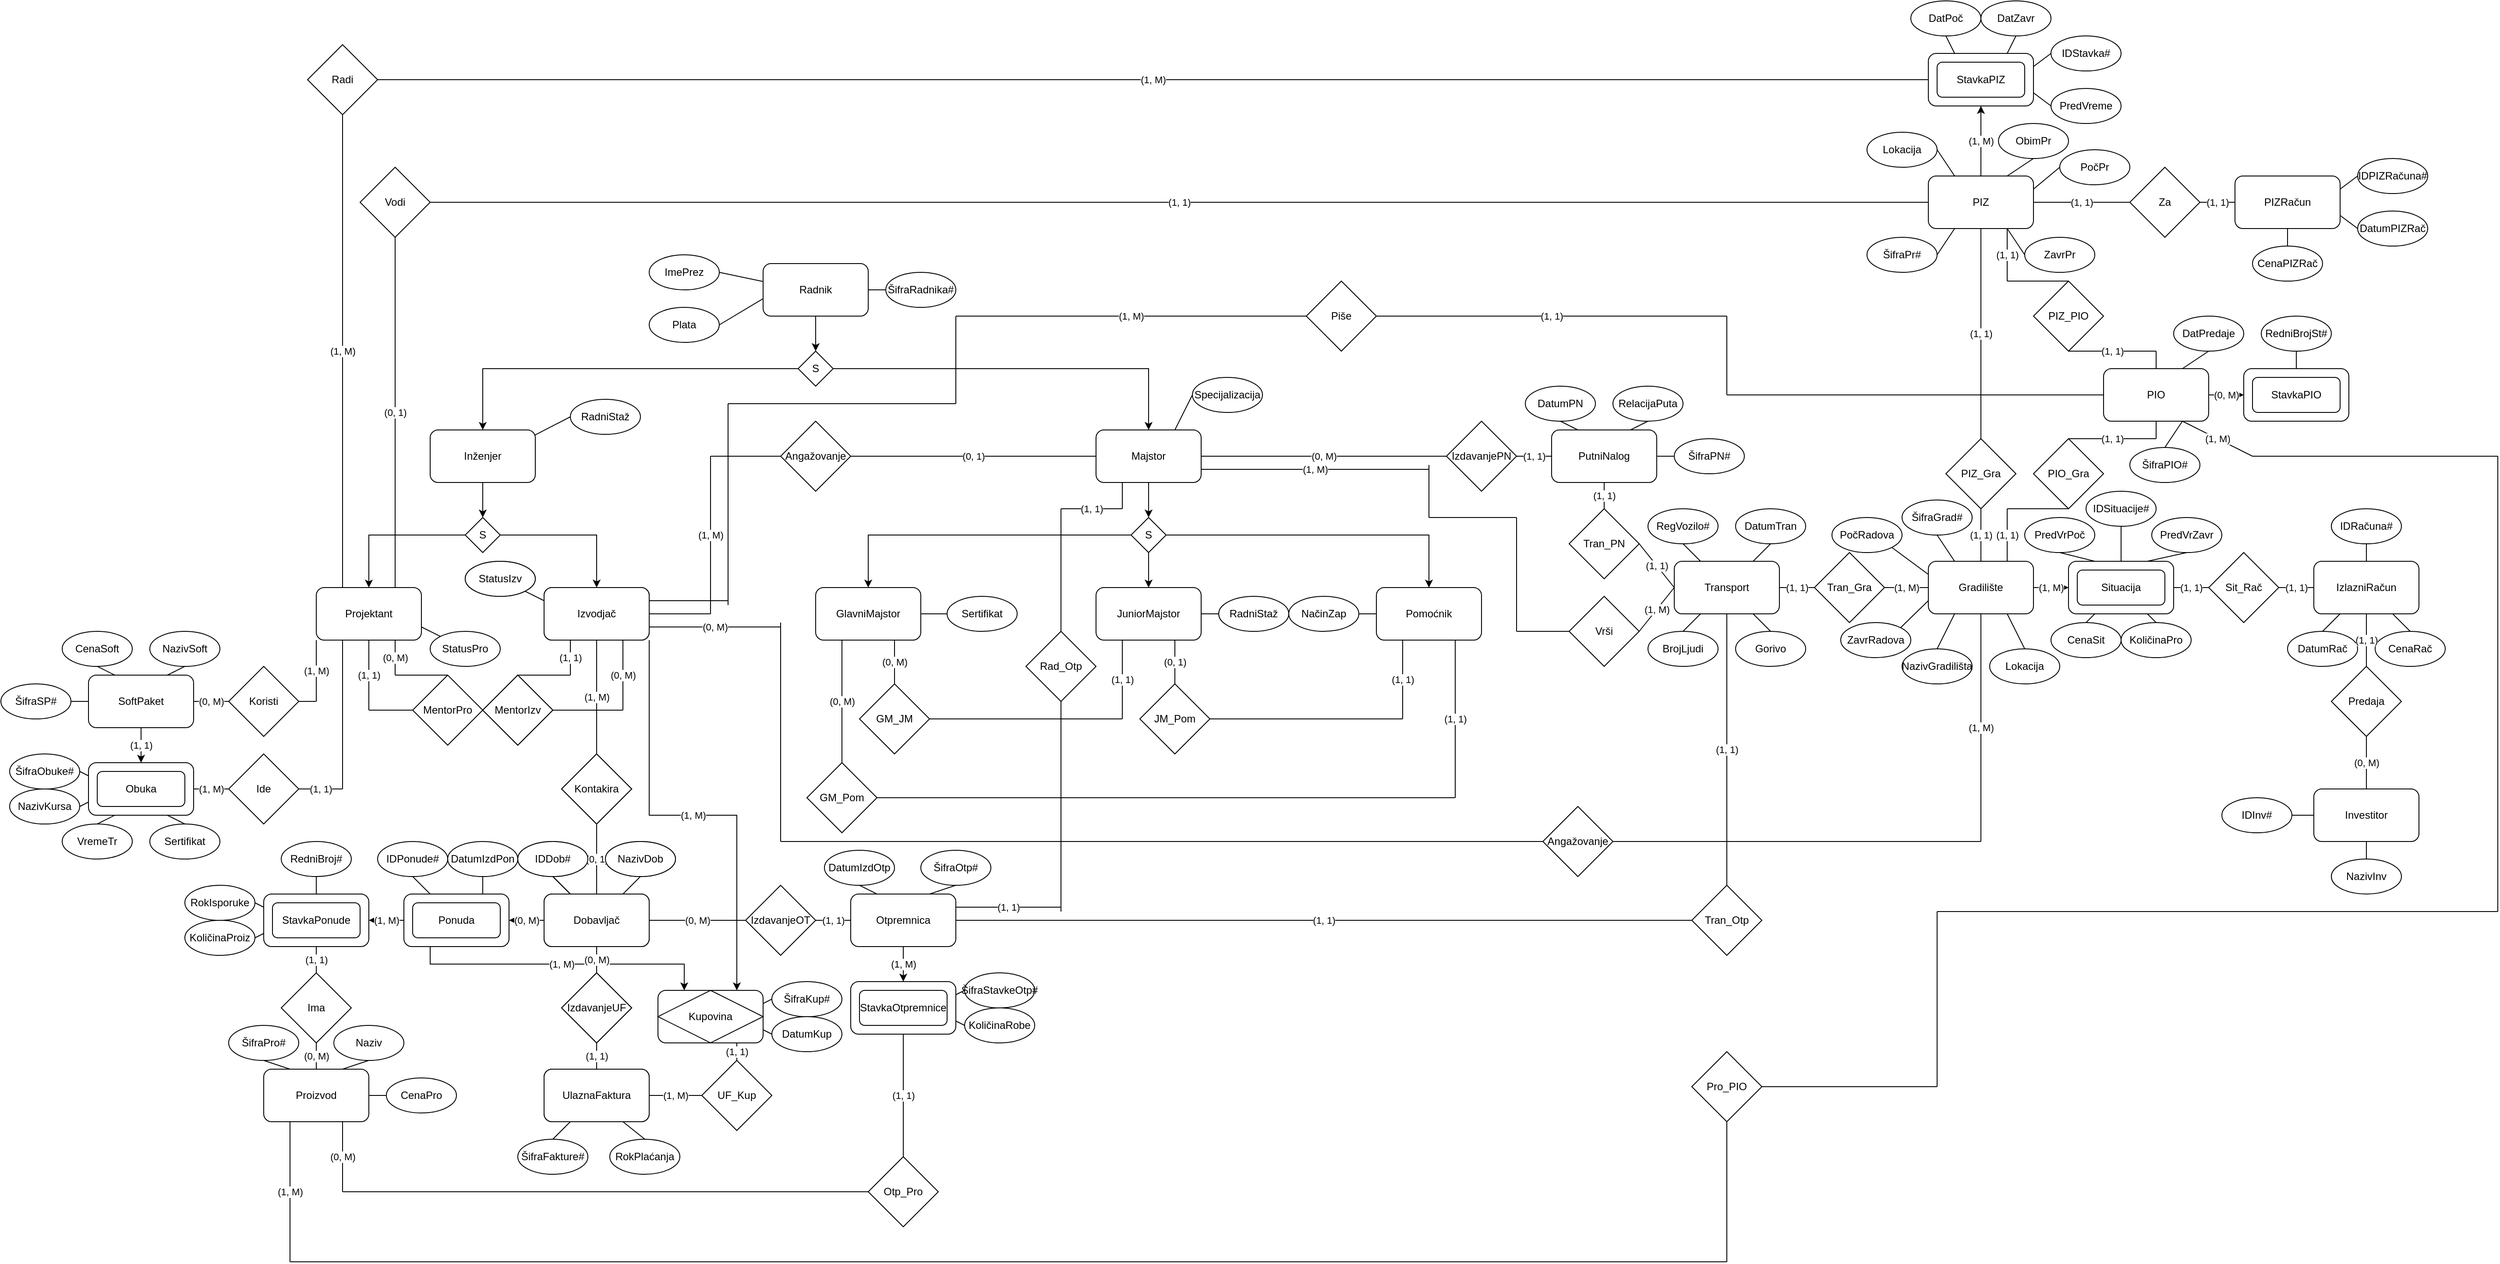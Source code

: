 <mxfile version="17.1.3" type="google"><diagram id="sfJi-21pv9Pd6aZkZ_kW" name="Ceo sistem"><mxGraphModel grid="1" gridSize="10" guides="1" tooltips="1" connect="1" arrows="1" page="1" fold="1" pageScale="1" pageWidth="850" pageHeight="1100" math="0" shadow="0"><root><mxCell id="0"/><mxCell id="1" parent="0"/><mxCell id="LnBuQxb4umcep3ZZDoZv-114" value="(1, M)" style="edgeStyle=orthogonalEdgeStyle;rounded=0;orthogonalLoop=1;jettySize=auto;html=1;entryX=0.5;entryY=1;entryDx=0;entryDy=0;" parent="1" source="LnBuQxb4umcep3ZZDoZv-1" target="LnBuQxb4umcep3ZZDoZv-112" edge="1"><mxGeometry relative="1" as="geometry"/></mxCell><mxCell id="LnBuQxb4umcep3ZZDoZv-1" value="PIZ" style="rounded=1;whiteSpace=wrap;html=1;" parent="1" vertex="1"><mxGeometry x="1870" y="640" width="120" height="60" as="geometry"/></mxCell><mxCell id="LnBuQxb4umcep3ZZDoZv-128" value="(0, M)" style="edgeStyle=orthogonalEdgeStyle;rounded=0;orthogonalLoop=1;jettySize=auto;html=1;exitX=1;exitY=0.5;exitDx=0;exitDy=0;entryX=0;entryY=0.5;entryDx=0;entryDy=0;" parent="1" source="LnBuQxb4umcep3ZZDoZv-2" target="LnBuQxb4umcep3ZZDoZv-125" edge="1"><mxGeometry relative="1" as="geometry"/></mxCell><mxCell id="LnBuQxb4umcep3ZZDoZv-2" value="PIO" style="rounded=1;whiteSpace=wrap;html=1;" parent="1" vertex="1"><mxGeometry x="2070" y="860" width="120" height="60" as="geometry"/></mxCell><mxCell id="LnBuQxb4umcep3ZZDoZv-12" value="(0, M)" style="edgeStyle=orthogonalEdgeStyle;rounded=0;orthogonalLoop=1;jettySize=auto;html=1;exitX=0;exitY=0.5;exitDx=0;exitDy=0;entryX=1;entryY=0.5;entryDx=0;entryDy=0;" parent="1" source="LnBuQxb4umcep3ZZDoZv-5" target="LnBuQxb4umcep3ZZDoZv-7" edge="1"><mxGeometry relative="1" as="geometry"/></mxCell><mxCell id="LnBuQxb4umcep3ZZDoZv-5" value="Dobavljač" style="rounded=1;whiteSpace=wrap;html=1;" parent="1" vertex="1"><mxGeometry x="290" y="1460" width="120" height="60" as="geometry"/></mxCell><mxCell id="LnBuQxb4umcep3ZZDoZv-6" value="UlaznaFaktura" style="rounded=1;whiteSpace=wrap;html=1;" parent="1" vertex="1"><mxGeometry x="290" y="1660" width="120" height="60" as="geometry"/></mxCell><mxCell id="LnBuQxb4umcep3ZZDoZv-13" value="(1, M)" style="edgeStyle=orthogonalEdgeStyle;rounded=0;orthogonalLoop=1;jettySize=auto;html=1;exitX=0;exitY=0.5;exitDx=0;exitDy=0;entryX=1;entryY=0.5;entryDx=0;entryDy=0;" parent="1" source="LnBuQxb4umcep3ZZDoZv-7" target="LnBuQxb4umcep3ZZDoZv-10" edge="1"><mxGeometry relative="1" as="geometry"/></mxCell><mxCell id="pE9i_2DoGChITXU-bYCO-1" value="(1, M)" style="edgeStyle=orthogonalEdgeStyle;rounded=0;orthogonalLoop=1;jettySize=auto;html=1;exitX=0.25;exitY=1;exitDx=0;exitDy=0;entryX=0.25;entryY=0;entryDx=0;entryDy=0;" parent="1" source="LnBuQxb4umcep3ZZDoZv-7" target="NA5WFEvw9erE96DzlHbe-10" edge="1"><mxGeometry relative="1" as="geometry"><Array as="points"><mxPoint x="160" y="1540"/><mxPoint x="450" y="1540"/></Array></mxGeometry></mxCell><mxCell id="LnBuQxb4umcep3ZZDoZv-7" value="" style="rounded=1;whiteSpace=wrap;html=1;" parent="1" vertex="1"><mxGeometry x="130" y="1460" width="120" height="60" as="geometry"/></mxCell><mxCell id="LnBuQxb4umcep3ZZDoZv-8" value="Ponuda" style="rounded=1;whiteSpace=wrap;html=1;" parent="1" vertex="1"><mxGeometry x="140" y="1470" width="100" height="40" as="geometry"/></mxCell><mxCell id="LnBuQxb4umcep3ZZDoZv-10" value="" style="rounded=1;whiteSpace=wrap;html=1;" parent="1" vertex="1"><mxGeometry x="-30" y="1460" width="120" height="60" as="geometry"/></mxCell><mxCell id="LnBuQxb4umcep3ZZDoZv-11" value="StavkaPonude" style="rounded=1;whiteSpace=wrap;html=1;" parent="1" vertex="1"><mxGeometry x="-20" y="1470" width="100" height="40" as="geometry"/></mxCell><mxCell id="LnBuQxb4umcep3ZZDoZv-14" value="IzdavanjeUF" style="rhombus;whiteSpace=wrap;html=1;" parent="1" vertex="1"><mxGeometry x="310" y="1550" width="80" height="80" as="geometry"/></mxCell><mxCell id="LnBuQxb4umcep3ZZDoZv-15" value="(0, M)" style="endArrow=none;html=1;rounded=0;exitX=0.5;exitY=1;exitDx=0;exitDy=0;entryX=0.5;entryY=0;entryDx=0;entryDy=0;" parent="1" source="LnBuQxb4umcep3ZZDoZv-5" target="LnBuQxb4umcep3ZZDoZv-14" edge="1"><mxGeometry width="50" height="50" relative="1" as="geometry"><mxPoint x="370" y="1550" as="sourcePoint"/><mxPoint x="550" y="1530" as="targetPoint"/></mxGeometry></mxCell><mxCell id="LnBuQxb4umcep3ZZDoZv-16" value="(1, 1)" style="endArrow=none;html=1;rounded=0;entryX=0.5;entryY=0;entryDx=0;entryDy=0;exitX=0.5;exitY=1;exitDx=0;exitDy=0;" parent="1" source="LnBuQxb4umcep3ZZDoZv-14" target="LnBuQxb4umcep3ZZDoZv-6" edge="1"><mxGeometry width="50" height="50" relative="1" as="geometry"><mxPoint x="230" y="1750" as="sourcePoint"/><mxPoint x="280" y="1700" as="targetPoint"/></mxGeometry></mxCell><mxCell id="LnBuQxb4umcep3ZZDoZv-17" value="ŠifraFakture#" style="ellipse;whiteSpace=wrap;html=1;" parent="1" vertex="1"><mxGeometry x="260" y="1740" width="80" height="40" as="geometry"/></mxCell><mxCell id="LnBuQxb4umcep3ZZDoZv-18" value="RokPlaćanja" style="ellipse;whiteSpace=wrap;html=1;" parent="1" vertex="1"><mxGeometry x="365" y="1740" width="80" height="40" as="geometry"/></mxCell><mxCell id="LnBuQxb4umcep3ZZDoZv-19" value="" style="endArrow=none;html=1;rounded=0;entryX=0.5;entryY=0;entryDx=0;entryDy=0;exitX=0.25;exitY=1;exitDx=0;exitDy=0;" parent="1" source="LnBuQxb4umcep3ZZDoZv-6" target="LnBuQxb4umcep3ZZDoZv-17" edge="1"><mxGeometry width="50" height="50" relative="1" as="geometry"><mxPoint x="130" y="1690" as="sourcePoint"/><mxPoint x="180" y="1640" as="targetPoint"/></mxGeometry></mxCell><mxCell id="LnBuQxb4umcep3ZZDoZv-20" value="" style="endArrow=none;html=1;rounded=0;entryX=0.5;entryY=0;entryDx=0;entryDy=0;exitX=0.75;exitY=1;exitDx=0;exitDy=0;" parent="1" source="LnBuQxb4umcep3ZZDoZv-6" target="LnBuQxb4umcep3ZZDoZv-18" edge="1"><mxGeometry width="50" height="50" relative="1" as="geometry"><mxPoint x="460" y="1690" as="sourcePoint"/><mxPoint x="400.0" y="1620" as="targetPoint"/></mxGeometry></mxCell><mxCell id="LnBuQxb4umcep3ZZDoZv-21" value="Proizvod" style="rounded=1;whiteSpace=wrap;html=1;" parent="1" vertex="1"><mxGeometry x="-30" y="1660" width="120" height="60" as="geometry"/></mxCell><mxCell id="LnBuQxb4umcep3ZZDoZv-22" value="Ima" style="rhombus;whiteSpace=wrap;html=1;" parent="1" vertex="1"><mxGeometry x="-10" y="1550" width="80" height="80" as="geometry"/></mxCell><mxCell id="LnBuQxb4umcep3ZZDoZv-23" value="(1, 1)" style="endArrow=none;html=1;rounded=0;entryX=0.5;entryY=1;entryDx=0;entryDy=0;exitX=0.5;exitY=0;exitDx=0;exitDy=0;" parent="1" source="LnBuQxb4umcep3ZZDoZv-22" target="LnBuQxb4umcep3ZZDoZv-10" edge="1"><mxGeometry width="50" height="50" relative="1" as="geometry"><mxPoint x="140" y="1590" as="sourcePoint"/><mxPoint x="190" y="1540" as="targetPoint"/></mxGeometry></mxCell><mxCell id="LnBuQxb4umcep3ZZDoZv-24" value="(0, M)" style="endArrow=none;html=1;rounded=0;exitX=0.5;exitY=0;exitDx=0;exitDy=0;entryX=0.5;entryY=1;entryDx=0;entryDy=0;" parent="1" source="LnBuQxb4umcep3ZZDoZv-21" target="LnBuQxb4umcep3ZZDoZv-22" edge="1"><mxGeometry width="50" height="50" relative="1" as="geometry"><mxPoint x="120" y="1640" as="sourcePoint"/><mxPoint x="170" y="1590" as="targetPoint"/></mxGeometry></mxCell><mxCell id="LnBuQxb4umcep3ZZDoZv-26" value="IDDob#" style="ellipse;whiteSpace=wrap;html=1;" parent="1" vertex="1"><mxGeometry x="260" y="1400" width="80" height="40" as="geometry"/></mxCell><mxCell id="LnBuQxb4umcep3ZZDoZv-27" value="NazivDob" style="ellipse;whiteSpace=wrap;html=1;" parent="1" vertex="1"><mxGeometry x="360" y="1400" width="80" height="40" as="geometry"/></mxCell><mxCell id="LnBuQxb4umcep3ZZDoZv-28" value="" style="endArrow=none;html=1;rounded=0;entryX=0.25;entryY=0;entryDx=0;entryDy=0;exitX=0.5;exitY=1;exitDx=0;exitDy=0;" parent="1" source="LnBuQxb4umcep3ZZDoZv-26" target="LnBuQxb4umcep3ZZDoZv-5" edge="1"><mxGeometry width="50" height="50" relative="1" as="geometry"><mxPoint x="280" y="1670" as="sourcePoint"/><mxPoint x="330" y="1620" as="targetPoint"/></mxGeometry></mxCell><mxCell id="LnBuQxb4umcep3ZZDoZv-29" value="" style="endArrow=none;html=1;rounded=0;entryX=0.75;entryY=0;entryDx=0;entryDy=0;exitX=0.5;exitY=1;exitDx=0;exitDy=0;" parent="1" source="LnBuQxb4umcep3ZZDoZv-27" target="LnBuQxb4umcep3ZZDoZv-5" edge="1"><mxGeometry width="50" height="50" relative="1" as="geometry"><mxPoint x="390" y="1640" as="sourcePoint"/><mxPoint x="440" y="1590" as="targetPoint"/></mxGeometry></mxCell><mxCell id="LnBuQxb4umcep3ZZDoZv-30" value="RedniBroj#" style="ellipse;whiteSpace=wrap;html=1;" parent="1" vertex="1"><mxGeometry x="-10" y="1400" width="80" height="40" as="geometry"/></mxCell><mxCell id="LnBuQxb4umcep3ZZDoZv-31" value="DatumIzdPon" style="ellipse;whiteSpace=wrap;html=1;" parent="1" vertex="1"><mxGeometry x="180" y="1400" width="80" height="40" as="geometry"/></mxCell><mxCell id="LnBuQxb4umcep3ZZDoZv-32" value="" style="endArrow=none;html=1;rounded=0;exitX=0.5;exitY=0;exitDx=0;exitDy=0;entryX=0.5;entryY=1;entryDx=0;entryDy=0;" parent="1" source="LnBuQxb4umcep3ZZDoZv-10" target="LnBuQxb4umcep3ZZDoZv-30" edge="1"><mxGeometry width="50" height="50" relative="1" as="geometry"><mxPoint x="100" y="1370" as="sourcePoint"/><mxPoint x="150" y="1320" as="targetPoint"/></mxGeometry></mxCell><mxCell id="LnBuQxb4umcep3ZZDoZv-33" value="" style="endArrow=none;html=1;rounded=0;entryX=0.5;entryY=1;entryDx=0;entryDy=0;exitX=0.75;exitY=0;exitDx=0;exitDy=0;" parent="1" source="LnBuQxb4umcep3ZZDoZv-7" target="LnBuQxb4umcep3ZZDoZv-31" edge="1"><mxGeometry width="50" height="50" relative="1" as="geometry"><mxPoint x="120" y="1380" as="sourcePoint"/><mxPoint x="170" y="1330" as="targetPoint"/></mxGeometry></mxCell><mxCell id="LnBuQxb4umcep3ZZDoZv-41" value="(1, M)" style="edgeStyle=orthogonalEdgeStyle;rounded=0;orthogonalLoop=1;jettySize=auto;html=1;exitX=0.5;exitY=1;exitDx=0;exitDy=0;entryX=0.5;entryY=0;entryDx=0;entryDy=0;" parent="1" source="LnBuQxb4umcep3ZZDoZv-34" target="LnBuQxb4umcep3ZZDoZv-39" edge="1"><mxGeometry relative="1" as="geometry"/></mxCell><mxCell id="LnBuQxb4umcep3ZZDoZv-34" value="Otpremnica" style="rounded=1;whiteSpace=wrap;html=1;" parent="1" vertex="1"><mxGeometry x="640" y="1460" width="120" height="60" as="geometry"/></mxCell><mxCell id="LnBuQxb4umcep3ZZDoZv-35" value="IzdavanjeOT" style="rhombus;whiteSpace=wrap;html=1;" parent="1" vertex="1"><mxGeometry x="520" y="1450" width="80" height="80" as="geometry"/></mxCell><mxCell id="LnBuQxb4umcep3ZZDoZv-36" value="(1, 1)" style="endArrow=none;html=1;rounded=0;entryX=0;entryY=0.5;entryDx=0;entryDy=0;exitX=1;exitY=0.5;exitDx=0;exitDy=0;" parent="1" source="LnBuQxb4umcep3ZZDoZv-35" target="LnBuQxb4umcep3ZZDoZv-34" edge="1"><mxGeometry width="50" height="50" relative="1" as="geometry"><mxPoint x="580" y="1680" as="sourcePoint"/><mxPoint x="630" y="1630" as="targetPoint"/></mxGeometry></mxCell><mxCell id="LnBuQxb4umcep3ZZDoZv-37" value="(0, M)" style="endArrow=none;html=1;rounded=0;entryX=0;entryY=0.5;entryDx=0;entryDy=0;exitX=1;exitY=0.5;exitDx=0;exitDy=0;" parent="1" source="LnBuQxb4umcep3ZZDoZv-5" target="LnBuQxb4umcep3ZZDoZv-35" edge="1"><mxGeometry width="50" height="50" relative="1" as="geometry"><mxPoint x="430" y="1700" as="sourcePoint"/><mxPoint x="480" y="1650" as="targetPoint"/></mxGeometry></mxCell><mxCell id="LnBuQxb4umcep3ZZDoZv-38" value="DatumIzdOtp" style="ellipse;whiteSpace=wrap;html=1;" parent="1" vertex="1"><mxGeometry x="610" y="1410" width="80" height="40" as="geometry"/></mxCell><mxCell id="LnBuQxb4umcep3ZZDoZv-39" value="" style="rounded=1;whiteSpace=wrap;html=1;" parent="1" vertex="1"><mxGeometry x="640" y="1560" width="120" height="60" as="geometry"/></mxCell><mxCell id="LnBuQxb4umcep3ZZDoZv-40" value="StavkaOtpremnice" style="rounded=1;whiteSpace=wrap;html=1;" parent="1" vertex="1"><mxGeometry x="650" y="1570" width="100" height="40" as="geometry"/></mxCell><mxCell id="LnBuQxb4umcep3ZZDoZv-42" value="" style="endArrow=none;html=1;rounded=0;entryX=0.5;entryY=1;entryDx=0;entryDy=0;exitX=0.25;exitY=0;exitDx=0;exitDy=0;" parent="1" source="LnBuQxb4umcep3ZZDoZv-34" target="LnBuQxb4umcep3ZZDoZv-38" edge="1"><mxGeometry width="50" height="50" relative="1" as="geometry"><mxPoint x="650" y="1640" as="sourcePoint"/><mxPoint x="700" y="1590" as="targetPoint"/></mxGeometry></mxCell><mxCell id="LnBuQxb4umcep3ZZDoZv-43" value="PutniNalog" style="rounded=1;whiteSpace=wrap;html=1;" parent="1" vertex="1"><mxGeometry x="1440" y="930" width="120" height="60" as="geometry"/></mxCell><mxCell id="LnBuQxb4umcep3ZZDoZv-44" value="Transport" style="rounded=1;whiteSpace=wrap;html=1;" parent="1" vertex="1"><mxGeometry x="1580" y="1080" width="120" height="60" as="geometry"/></mxCell><mxCell id="LnBuQxb4umcep3ZZDoZv-45" value="Tran_PN" style="rhombus;whiteSpace=wrap;html=1;" parent="1" vertex="1"><mxGeometry x="1460" y="1020" width="80" height="80" as="geometry"/></mxCell><mxCell id="LnBuQxb4umcep3ZZDoZv-46" value="(1, 1)" style="endArrow=none;html=1;rounded=0;entryX=0.5;entryY=1;entryDx=0;entryDy=0;exitX=0.5;exitY=0;exitDx=0;exitDy=0;" parent="1" source="LnBuQxb4umcep3ZZDoZv-45" target="LnBuQxb4umcep3ZZDoZv-43" edge="1"><mxGeometry width="50" height="50" relative="1" as="geometry"><mxPoint x="1330" y="1115" as="sourcePoint"/><mxPoint x="1380" y="1065" as="targetPoint"/></mxGeometry></mxCell><mxCell id="LnBuQxb4umcep3ZZDoZv-47" value="(1, 1)" style="endArrow=none;html=1;rounded=0;entryX=0;entryY=0.5;entryDx=0;entryDy=0;exitX=1;exitY=0.5;exitDx=0;exitDy=0;" parent="1" source="LnBuQxb4umcep3ZZDoZv-45" target="LnBuQxb4umcep3ZZDoZv-44" edge="1"><mxGeometry width="50" height="50" relative="1" as="geometry"><mxPoint x="1520" y="1215" as="sourcePoint"/><mxPoint x="1570" y="1165" as="targetPoint"/></mxGeometry></mxCell><mxCell id="LnBuQxb4umcep3ZZDoZv-48" value="IzdavanjePN" style="rhombus;whiteSpace=wrap;html=1;" parent="1" vertex="1"><mxGeometry x="1320" y="920" width="80" height="80" as="geometry"/></mxCell><mxCell id="LnBuQxb4umcep3ZZDoZv-49" value="(1, 1)" style="endArrow=none;html=1;rounded=0;entryX=0;entryY=0.5;entryDx=0;entryDy=0;exitX=1;exitY=0.5;exitDx=0;exitDy=0;" parent="1" source="LnBuQxb4umcep3ZZDoZv-48" target="LnBuQxb4umcep3ZZDoZv-43" edge="1"><mxGeometry width="50" height="50" relative="1" as="geometry"><mxPoint x="1230" y="1105" as="sourcePoint"/><mxPoint x="1280" y="1055" as="targetPoint"/></mxGeometry></mxCell><mxCell id="LnBuQxb4umcep3ZZDoZv-50" value="RelacijaPuta" style="ellipse;whiteSpace=wrap;html=1;" parent="1" vertex="1"><mxGeometry x="1510" y="880" width="80" height="40" as="geometry"/></mxCell><mxCell id="LnBuQxb4umcep3ZZDoZv-51" value="DatumPN" style="ellipse;whiteSpace=wrap;html=1;" parent="1" vertex="1"><mxGeometry x="1410" y="880" width="80" height="40" as="geometry"/></mxCell><mxCell id="LnBuQxb4umcep3ZZDoZv-52" value="BrojLjudi" style="ellipse;whiteSpace=wrap;html=1;" parent="1" vertex="1"><mxGeometry x="1550" y="1160" width="80" height="40" as="geometry"/></mxCell><mxCell id="LnBuQxb4umcep3ZZDoZv-53" value="RegVozilo#" style="ellipse;whiteSpace=wrap;html=1;" parent="1" vertex="1"><mxGeometry x="1550" y="1020" width="80" height="40" as="geometry"/></mxCell><mxCell id="LnBuQxb4umcep3ZZDoZv-54" value="Gorivo" style="ellipse;whiteSpace=wrap;html=1;" parent="1" vertex="1"><mxGeometry x="1650" y="1160" width="80" height="40" as="geometry"/></mxCell><mxCell id="LnBuQxb4umcep3ZZDoZv-55" value="DatumTran" style="ellipse;whiteSpace=wrap;html=1;" parent="1" vertex="1"><mxGeometry x="1650" y="1020" width="80" height="40" as="geometry"/></mxCell><mxCell id="LnBuQxb4umcep3ZZDoZv-56" value="" style="endArrow=none;html=1;rounded=0;entryX=0.25;entryY=1;entryDx=0;entryDy=0;exitX=0.5;exitY=0;exitDx=0;exitDy=0;" parent="1" source="LnBuQxb4umcep3ZZDoZv-52" target="LnBuQxb4umcep3ZZDoZv-44" edge="1"><mxGeometry width="50" height="50" relative="1" as="geometry"><mxPoint x="1450" y="1225" as="sourcePoint"/><mxPoint x="1500" y="1175" as="targetPoint"/></mxGeometry></mxCell><mxCell id="LnBuQxb4umcep3ZZDoZv-57" value="" style="endArrow=none;html=1;rounded=0;exitX=0.5;exitY=0;exitDx=0;exitDy=0;entryX=0.75;entryY=1;entryDx=0;entryDy=0;" parent="1" source="LnBuQxb4umcep3ZZDoZv-54" target="LnBuQxb4umcep3ZZDoZv-44" edge="1"><mxGeometry width="50" height="50" relative="1" as="geometry"><mxPoint x="1770" y="1165" as="sourcePoint"/><mxPoint x="1820" y="1115" as="targetPoint"/></mxGeometry></mxCell><mxCell id="LnBuQxb4umcep3ZZDoZv-58" value="" style="endArrow=none;html=1;rounded=0;entryX=0.5;entryY=1;entryDx=0;entryDy=0;exitX=0.75;exitY=0;exitDx=0;exitDy=0;" parent="1" source="LnBuQxb4umcep3ZZDoZv-44" target="LnBuQxb4umcep3ZZDoZv-55" edge="1"><mxGeometry width="50" height="50" relative="1" as="geometry"><mxPoint x="1780" y="1115" as="sourcePoint"/><mxPoint x="1830" y="1065" as="targetPoint"/></mxGeometry></mxCell><mxCell id="LnBuQxb4umcep3ZZDoZv-59" value="" style="endArrow=none;html=1;rounded=0;exitX=0.5;exitY=1;exitDx=0;exitDy=0;entryX=0.25;entryY=0;entryDx=0;entryDy=0;" parent="1" source="LnBuQxb4umcep3ZZDoZv-53" target="LnBuQxb4umcep3ZZDoZv-44" edge="1"><mxGeometry width="50" height="50" relative="1" as="geometry"><mxPoint x="1650" y="975" as="sourcePoint"/><mxPoint x="1700" y="925" as="targetPoint"/></mxGeometry></mxCell><mxCell id="LnBuQxb4umcep3ZZDoZv-67" value="(1, M)" style="edgeStyle=orthogonalEdgeStyle;rounded=0;orthogonalLoop=1;jettySize=auto;html=1;exitX=1;exitY=0.5;exitDx=0;exitDy=0;entryX=0;entryY=0.5;entryDx=0;entryDy=0;" parent="1" source="LnBuQxb4umcep3ZZDoZv-60" target="LnBuQxb4umcep3ZZDoZv-63" edge="1"><mxGeometry relative="1" as="geometry"/></mxCell><mxCell id="LnBuQxb4umcep3ZZDoZv-60" value="Gradilište" style="rounded=1;whiteSpace=wrap;html=1;" parent="1" vertex="1"><mxGeometry x="1870" y="1080" width="120" height="60" as="geometry"/></mxCell><mxCell id="LnBuQxb4umcep3ZZDoZv-61" value="IzlazniRačun" style="rounded=1;whiteSpace=wrap;html=1;" parent="1" vertex="1"><mxGeometry x="2310" y="1080" width="120" height="60" as="geometry"/></mxCell><mxCell id="LnBuQxb4umcep3ZZDoZv-63" value="" style="rounded=1;whiteSpace=wrap;html=1;" parent="1" vertex="1"><mxGeometry x="2030" y="1080" width="120" height="60" as="geometry"/></mxCell><mxCell id="LnBuQxb4umcep3ZZDoZv-64" value="Situacija" style="rounded=1;whiteSpace=wrap;html=1;" parent="1" vertex="1"><mxGeometry x="2040" y="1090" width="100" height="40" as="geometry"/></mxCell><mxCell id="LnBuQxb4umcep3ZZDoZv-65" value="Sit_Rač" style="rhombus;whiteSpace=wrap;html=1;" parent="1" vertex="1"><mxGeometry x="2190" y="1070" width="80" height="80" as="geometry"/></mxCell><mxCell id="LnBuQxb4umcep3ZZDoZv-68" value="(1, 1)" style="endArrow=none;html=1;rounded=0;exitX=1;exitY=0.5;exitDx=0;exitDy=0;entryX=0;entryY=0.5;entryDx=0;entryDy=0;" parent="1" source="LnBuQxb4umcep3ZZDoZv-63" target="LnBuQxb4umcep3ZZDoZv-65" edge="1"><mxGeometry width="50" height="50" relative="1" as="geometry"><mxPoint x="2130" y="1040" as="sourcePoint"/><mxPoint x="2180" y="990" as="targetPoint"/></mxGeometry></mxCell><mxCell id="LnBuQxb4umcep3ZZDoZv-69" value="(1, 1)" style="endArrow=none;html=1;rounded=0;exitX=1;exitY=0.5;exitDx=0;exitDy=0;entryX=0;entryY=0.5;entryDx=0;entryDy=0;" parent="1" source="LnBuQxb4umcep3ZZDoZv-65" target="LnBuQxb4umcep3ZZDoZv-61" edge="1"><mxGeometry width="50" height="50" relative="1" as="geometry"><mxPoint x="2300" y="1030" as="sourcePoint"/><mxPoint x="2350" y="980" as="targetPoint"/></mxGeometry></mxCell><mxCell id="LnBuQxb4umcep3ZZDoZv-70" value="" style="endArrow=none;html=1;rounded=0;exitX=0.5;exitY=1;exitDx=0;exitDy=0;entryX=0.75;entryY=0;entryDx=0;entryDy=0;" parent="1" source="LnBuQxb4umcep3ZZDoZv-50" target="LnBuQxb4umcep3ZZDoZv-43" edge="1"><mxGeometry width="50" height="50" relative="1" as="geometry"><mxPoint x="1640" y="965" as="sourcePoint"/><mxPoint x="1690" y="915" as="targetPoint"/></mxGeometry></mxCell><mxCell id="LnBuQxb4umcep3ZZDoZv-71" value="" style="endArrow=none;html=1;rounded=0;entryX=0.5;entryY=1;entryDx=0;entryDy=0;exitX=0.25;exitY=0;exitDx=0;exitDy=0;" parent="1" source="LnBuQxb4umcep3ZZDoZv-43" target="LnBuQxb4umcep3ZZDoZv-51" edge="1"><mxGeometry width="50" height="50" relative="1" as="geometry"><mxPoint x="1270" y="995" as="sourcePoint"/><mxPoint x="1320" y="945" as="targetPoint"/></mxGeometry></mxCell><mxCell id="LnBuQxb4umcep3ZZDoZv-72" value="NazivGradilišta" style="ellipse;whiteSpace=wrap;html=1;" parent="1" vertex="1"><mxGeometry x="1840" y="1180" width="80" height="40" as="geometry"/></mxCell><mxCell id="LnBuQxb4umcep3ZZDoZv-73" value="ŠifraGrad#" style="ellipse;whiteSpace=wrap;html=1;" parent="1" vertex="1"><mxGeometry x="1840" y="1010" width="80" height="40" as="geometry"/></mxCell><mxCell id="LnBuQxb4umcep3ZZDoZv-75" value="" style="endArrow=none;html=1;rounded=0;exitX=0.5;exitY=1;exitDx=0;exitDy=0;entryX=0.25;entryY=0;entryDx=0;entryDy=0;" parent="1" source="LnBuQxb4umcep3ZZDoZv-73" target="LnBuQxb4umcep3ZZDoZv-60" edge="1"><mxGeometry width="50" height="50" relative="1" as="geometry"><mxPoint x="1900" y="1050" as="sourcePoint"/><mxPoint x="1950" y="1000" as="targetPoint"/></mxGeometry></mxCell><mxCell id="LnBuQxb4umcep3ZZDoZv-76" value="" style="endArrow=none;html=1;rounded=0;entryX=0.25;entryY=1;entryDx=0;entryDy=0;exitX=0.5;exitY=0;exitDx=0;exitDy=0;" parent="1" source="LnBuQxb4umcep3ZZDoZv-72" target="LnBuQxb4umcep3ZZDoZv-60" edge="1"><mxGeometry width="50" height="50" relative="1" as="geometry"><mxPoint x="1860" y="1190" as="sourcePoint"/><mxPoint x="1910" y="1140" as="targetPoint"/></mxGeometry></mxCell><mxCell id="LnBuQxb4umcep3ZZDoZv-77" value="CenaRač" style="ellipse;whiteSpace=wrap;html=1;" parent="1" vertex="1"><mxGeometry x="2380" y="1160" width="80" height="40" as="geometry"/></mxCell><mxCell id="LnBuQxb4umcep3ZZDoZv-78" value="DatumRač" style="ellipse;whiteSpace=wrap;html=1;" parent="1" vertex="1"><mxGeometry x="2280" y="1160" width="80" height="40" as="geometry"/></mxCell><mxCell id="LnBuQxb4umcep3ZZDoZv-79" value="" style="endArrow=none;html=1;rounded=0;exitX=0.5;exitY=0;exitDx=0;exitDy=0;entryX=0.75;entryY=1;entryDx=0;entryDy=0;" parent="1" source="LnBuQxb4umcep3ZZDoZv-77" target="LnBuQxb4umcep3ZZDoZv-61" edge="1"><mxGeometry width="50" height="50" relative="1" as="geometry"><mxPoint x="2420" y="1160" as="sourcePoint"/><mxPoint x="2520" y="1070" as="targetPoint"/></mxGeometry></mxCell><mxCell id="LnBuQxb4umcep3ZZDoZv-80" value="" style="endArrow=none;html=1;rounded=0;entryX=0.25;entryY=1;entryDx=0;entryDy=0;exitX=0.5;exitY=0;exitDx=0;exitDy=0;" parent="1" source="LnBuQxb4umcep3ZZDoZv-78" target="LnBuQxb4umcep3ZZDoZv-61" edge="1"><mxGeometry width="50" height="50" relative="1" as="geometry"><mxPoint x="2190" y="1250" as="sourcePoint"/><mxPoint x="2240" y="1200" as="targetPoint"/></mxGeometry></mxCell><mxCell id="LnBuQxb4umcep3ZZDoZv-81" value="PredVrZavr" style="ellipse;whiteSpace=wrap;html=1;" parent="1" vertex="1"><mxGeometry x="2125" y="1030" width="80" height="40" as="geometry"/></mxCell><mxCell id="LnBuQxb4umcep3ZZDoZv-82" value="PredVrPoč" style="ellipse;whiteSpace=wrap;html=1;" parent="1" vertex="1"><mxGeometry x="1980" y="1030" width="80" height="40" as="geometry"/></mxCell><mxCell id="LnBuQxb4umcep3ZZDoZv-83" value="KoličinaPro" style="ellipse;whiteSpace=wrap;html=1;" parent="1" vertex="1"><mxGeometry x="2090" y="1150" width="80" height="40" as="geometry"/></mxCell><mxCell id="LnBuQxb4umcep3ZZDoZv-84" value="CenaSit" style="ellipse;whiteSpace=wrap;html=1;" parent="1" vertex="1"><mxGeometry x="2010" y="1150" width="80" height="40" as="geometry"/></mxCell><mxCell id="LnBuQxb4umcep3ZZDoZv-85" value="" style="endArrow=none;html=1;rounded=0;exitX=0.25;exitY=0;exitDx=0;exitDy=0;entryX=0.5;entryY=1;entryDx=0;entryDy=0;" parent="1" source="LnBuQxb4umcep3ZZDoZv-63" target="LnBuQxb4umcep3ZZDoZv-82" edge="1"><mxGeometry width="50" height="50" relative="1" as="geometry"><mxPoint x="1910" y="970" as="sourcePoint"/><mxPoint x="1960" y="920" as="targetPoint"/></mxGeometry></mxCell><mxCell id="LnBuQxb4umcep3ZZDoZv-86" value="" style="endArrow=none;html=1;rounded=0;exitX=0.75;exitY=0;exitDx=0;exitDy=0;entryX=0.5;entryY=1;entryDx=0;entryDy=0;" parent="1" source="LnBuQxb4umcep3ZZDoZv-63" target="LnBuQxb4umcep3ZZDoZv-81" edge="1"><mxGeometry width="50" height="50" relative="1" as="geometry"><mxPoint x="2060" y="1000" as="sourcePoint"/><mxPoint x="2110" y="950" as="targetPoint"/></mxGeometry></mxCell><mxCell id="LnBuQxb4umcep3ZZDoZv-87" value="" style="endArrow=none;html=1;rounded=0;entryX=0.25;entryY=1;entryDx=0;entryDy=0;exitX=0.5;exitY=0;exitDx=0;exitDy=0;" parent="1" source="LnBuQxb4umcep3ZZDoZv-84" target="LnBuQxb4umcep3ZZDoZv-63" edge="1"><mxGeometry width="50" height="50" relative="1" as="geometry"><mxPoint x="2090" y="1290" as="sourcePoint"/><mxPoint x="2140" y="1240" as="targetPoint"/></mxGeometry></mxCell><mxCell id="LnBuQxb4umcep3ZZDoZv-88" value="" style="endArrow=none;html=1;rounded=0;entryX=0.75;entryY=1;entryDx=0;entryDy=0;exitX=0.5;exitY=0;exitDx=0;exitDy=0;" parent="1" source="LnBuQxb4umcep3ZZDoZv-83" target="LnBuQxb4umcep3ZZDoZv-63" edge="1"><mxGeometry width="50" height="50" relative="1" as="geometry"><mxPoint x="2180" y="1270" as="sourcePoint"/><mxPoint x="2230" y="1220" as="targetPoint"/></mxGeometry></mxCell><mxCell id="LnBuQxb4umcep3ZZDoZv-89" value="Za" style="rhombus;whiteSpace=wrap;html=1;" parent="1" vertex="1"><mxGeometry x="2100" y="630" width="80" height="80" as="geometry"/></mxCell><mxCell id="LnBuQxb4umcep3ZZDoZv-90" value="PIZRačun" style="rounded=1;whiteSpace=wrap;html=1;" parent="1" vertex="1"><mxGeometry x="2220" y="640" width="120" height="60" as="geometry"/></mxCell><mxCell id="LnBuQxb4umcep3ZZDoZv-91" value="(1, 1)" style="endArrow=none;html=1;rounded=0;entryX=1;entryY=0.5;entryDx=0;entryDy=0;exitX=0;exitY=0.5;exitDx=0;exitDy=0;" parent="1" source="LnBuQxb4umcep3ZZDoZv-89" target="LnBuQxb4umcep3ZZDoZv-1" edge="1"><mxGeometry width="50" height="50" relative="1" as="geometry"><mxPoint x="1765" y="810" as="sourcePoint"/><mxPoint x="1815" y="760" as="targetPoint"/></mxGeometry></mxCell><mxCell id="LnBuQxb4umcep3ZZDoZv-94" value="(1, 1)" style="endArrow=none;html=1;rounded=0;entryX=1;entryY=0.5;entryDx=0;entryDy=0;exitX=0;exitY=0.5;exitDx=0;exitDy=0;" parent="1" source="LnBuQxb4umcep3ZZDoZv-90" target="LnBuQxb4umcep3ZZDoZv-89" edge="1"><mxGeometry width="50" height="50" relative="1" as="geometry"><mxPoint x="1785" y="870" as="sourcePoint"/><mxPoint x="1835" y="820" as="targetPoint"/></mxGeometry></mxCell><mxCell id="LnBuQxb4umcep3ZZDoZv-95" value="Lokacija" style="ellipse;whiteSpace=wrap;html=1;" parent="1" vertex="1"><mxGeometry x="1800" y="590" width="80" height="40" as="geometry"/></mxCell><mxCell id="LnBuQxb4umcep3ZZDoZv-96" value="ŠifraPr#" style="ellipse;whiteSpace=wrap;html=1;" parent="1" vertex="1"><mxGeometry x="1800" y="710" width="80" height="40" as="geometry"/></mxCell><mxCell id="LnBuQxb4umcep3ZZDoZv-97" value="ObimPr" style="ellipse;whiteSpace=wrap;html=1;" parent="1" vertex="1"><mxGeometry x="1950" y="580" width="80" height="40" as="geometry"/></mxCell><mxCell id="LnBuQxb4umcep3ZZDoZv-99" value="ZavrPr" style="ellipse;whiteSpace=wrap;html=1;" parent="1" vertex="1"><mxGeometry x="1980" y="710" width="80" height="40" as="geometry"/></mxCell><mxCell id="LnBuQxb4umcep3ZZDoZv-100" value="PočPr" style="ellipse;whiteSpace=wrap;html=1;" parent="1" vertex="1"><mxGeometry x="2020" y="610" width="80" height="40" as="geometry"/></mxCell><mxCell id="LnBuQxb4umcep3ZZDoZv-101" value="CenaPIZRač" style="ellipse;whiteSpace=wrap;html=1;" parent="1" vertex="1"><mxGeometry x="2240" y="720" width="80" height="40" as="geometry"/></mxCell><mxCell id="LnBuQxb4umcep3ZZDoZv-102" value="DatumPIZRač" style="ellipse;whiteSpace=wrap;html=1;" parent="1" vertex="1"><mxGeometry x="2360" y="680" width="80" height="40" as="geometry"/></mxCell><mxCell id="LnBuQxb4umcep3ZZDoZv-103" value="" style="endArrow=none;html=1;rounded=0;entryX=0.25;entryY=1;entryDx=0;entryDy=0;exitX=1;exitY=0.5;exitDx=0;exitDy=0;" parent="1" source="LnBuQxb4umcep3ZZDoZv-96" target="LnBuQxb4umcep3ZZDoZv-1" edge="1"><mxGeometry width="50" height="50" relative="1" as="geometry"><mxPoint x="1770" y="560" as="sourcePoint"/><mxPoint x="1820" y="510" as="targetPoint"/></mxGeometry></mxCell><mxCell id="LnBuQxb4umcep3ZZDoZv-104" value="" style="endArrow=none;html=1;rounded=0;exitX=1;exitY=0.5;exitDx=0;exitDy=0;entryX=0.25;entryY=0;entryDx=0;entryDy=0;" parent="1" source="LnBuQxb4umcep3ZZDoZv-95" target="LnBuQxb4umcep3ZZDoZv-1" edge="1"><mxGeometry width="50" height="50" relative="1" as="geometry"><mxPoint x="1910" y="520" as="sourcePoint"/><mxPoint x="1960" y="470" as="targetPoint"/></mxGeometry></mxCell><mxCell id="LnBuQxb4umcep3ZZDoZv-105" value="" style="endArrow=none;html=1;rounded=0;exitX=0.75;exitY=0;exitDx=0;exitDy=0;entryX=0.5;entryY=1;entryDx=0;entryDy=0;" parent="1" source="LnBuQxb4umcep3ZZDoZv-1" target="LnBuQxb4umcep3ZZDoZv-97" edge="1"><mxGeometry width="50" height="50" relative="1" as="geometry"><mxPoint x="1980" y="570" as="sourcePoint"/><mxPoint x="1980" y="610" as="targetPoint"/></mxGeometry></mxCell><mxCell id="LnBuQxb4umcep3ZZDoZv-106" value="" style="endArrow=none;html=1;rounded=0;entryX=0;entryY=0.5;entryDx=0;entryDy=0;exitX=1;exitY=0.25;exitDx=0;exitDy=0;" parent="1" source="LnBuQxb4umcep3ZZDoZv-1" target="LnBuQxb4umcep3ZZDoZv-100" edge="1"><mxGeometry width="50" height="50" relative="1" as="geometry"><mxPoint x="2020" y="790" as="sourcePoint"/><mxPoint x="2070" y="740" as="targetPoint"/></mxGeometry></mxCell><mxCell id="LnBuQxb4umcep3ZZDoZv-107" value="" style="endArrow=none;html=1;rounded=0;entryX=0;entryY=0.5;entryDx=0;entryDy=0;exitX=0.75;exitY=1;exitDx=0;exitDy=0;" parent="1" source="LnBuQxb4umcep3ZZDoZv-1" target="LnBuQxb4umcep3ZZDoZv-99" edge="1"><mxGeometry width="50" height="50" relative="1" as="geometry"><mxPoint x="1980" y="790" as="sourcePoint"/><mxPoint x="2030" y="740" as="targetPoint"/></mxGeometry></mxCell><mxCell id="LnBuQxb4umcep3ZZDoZv-108" value="IDPIZRačuna#" style="ellipse;whiteSpace=wrap;html=1;" parent="1" vertex="1"><mxGeometry x="2360" y="620" width="80" height="40" as="geometry"/></mxCell><mxCell id="LnBuQxb4umcep3ZZDoZv-109" value="" style="endArrow=none;html=1;rounded=0;exitX=1;exitY=0.25;exitDx=0;exitDy=0;entryX=0;entryY=0.5;entryDx=0;entryDy=0;" parent="1" source="LnBuQxb4umcep3ZZDoZv-90" target="LnBuQxb4umcep3ZZDoZv-108" edge="1"><mxGeometry width="50" height="50" relative="1" as="geometry"><mxPoint x="2020" y="820" as="sourcePoint"/><mxPoint x="2070" y="770" as="targetPoint"/></mxGeometry></mxCell><mxCell id="LnBuQxb4umcep3ZZDoZv-110" value="" style="endArrow=none;html=1;rounded=0;entryX=1;entryY=0.75;entryDx=0;entryDy=0;exitX=0;exitY=0.5;exitDx=0;exitDy=0;" parent="1" source="LnBuQxb4umcep3ZZDoZv-102" target="LnBuQxb4umcep3ZZDoZv-90" edge="1"><mxGeometry width="50" height="50" relative="1" as="geometry"><mxPoint x="1990" y="1000" as="sourcePoint"/><mxPoint x="2040" y="950" as="targetPoint"/></mxGeometry></mxCell><mxCell id="LnBuQxb4umcep3ZZDoZv-111" value="" style="endArrow=none;html=1;rounded=0;entryX=0.5;entryY=1;entryDx=0;entryDy=0;exitX=0.5;exitY=0;exitDx=0;exitDy=0;" parent="1" source="LnBuQxb4umcep3ZZDoZv-101" target="LnBuQxb4umcep3ZZDoZv-90" edge="1"><mxGeometry width="50" height="50" relative="1" as="geometry"><mxPoint x="2020" y="1010" as="sourcePoint"/><mxPoint x="2070" y="960" as="targetPoint"/></mxGeometry></mxCell><mxCell id="LnBuQxb4umcep3ZZDoZv-112" value="" style="rounded=1;whiteSpace=wrap;html=1;" parent="1" vertex="1"><mxGeometry x="1870" y="500" width="120" height="60" as="geometry"/></mxCell><mxCell id="LnBuQxb4umcep3ZZDoZv-113" value="StavkaPIZ" style="rounded=1;whiteSpace=wrap;html=1;" parent="1" vertex="1"><mxGeometry x="1880" y="510" width="100" height="40" as="geometry"/></mxCell><mxCell id="LnBuQxb4umcep3ZZDoZv-115" value="IDStavka#" style="ellipse;whiteSpace=wrap;html=1;" parent="1" vertex="1"><mxGeometry x="2010" y="480" width="80" height="40" as="geometry"/></mxCell><mxCell id="LnBuQxb4umcep3ZZDoZv-116" value="DatPoč" style="ellipse;whiteSpace=wrap;html=1;" parent="1" vertex="1"><mxGeometry x="1850" y="440" width="80" height="40" as="geometry"/></mxCell><mxCell id="LnBuQxb4umcep3ZZDoZv-117" value="DatZavr" style="ellipse;whiteSpace=wrap;html=1;" parent="1" vertex="1"><mxGeometry x="1930" y="440" width="80" height="40" as="geometry"/></mxCell><mxCell id="LnBuQxb4umcep3ZZDoZv-118" value="PredVreme" style="ellipse;whiteSpace=wrap;html=1;" parent="1" vertex="1"><mxGeometry x="2010" y="540" width="80" height="40" as="geometry"/></mxCell><mxCell id="LnBuQxb4umcep3ZZDoZv-121" value="" style="endArrow=none;html=1;rounded=0;entryX=0.25;entryY=0;entryDx=0;entryDy=0;exitX=0.5;exitY=1;exitDx=0;exitDy=0;" parent="1" source="LnBuQxb4umcep3ZZDoZv-116" target="LnBuQxb4umcep3ZZDoZv-112" edge="1"><mxGeometry width="50" height="50" relative="1" as="geometry"><mxPoint x="1770" y="700" as="sourcePoint"/><mxPoint x="1820" y="650" as="targetPoint"/></mxGeometry></mxCell><mxCell id="LnBuQxb4umcep3ZZDoZv-122" value="" style="endArrow=none;html=1;rounded=0;entryX=1;entryY=0.75;entryDx=0;entryDy=0;exitX=0;exitY=0.5;exitDx=0;exitDy=0;" parent="1" source="LnBuQxb4umcep3ZZDoZv-118" target="LnBuQxb4umcep3ZZDoZv-112" edge="1"><mxGeometry width="50" height="50" relative="1" as="geometry"><mxPoint x="2020" y="580" as="sourcePoint"/><mxPoint x="2050" y="660" as="targetPoint"/></mxGeometry></mxCell><mxCell id="LnBuQxb4umcep3ZZDoZv-123" value="" style="endArrow=none;html=1;rounded=0;entryX=1;entryY=0.25;entryDx=0;entryDy=0;exitX=0;exitY=0.5;exitDx=0;exitDy=0;" parent="1" source="LnBuQxb4umcep3ZZDoZv-115" target="LnBuQxb4umcep3ZZDoZv-112" edge="1"><mxGeometry width="50" height="50" relative="1" as="geometry"><mxPoint x="2050" y="670" as="sourcePoint"/><mxPoint x="2100" y="620" as="targetPoint"/></mxGeometry></mxCell><mxCell id="LnBuQxb4umcep3ZZDoZv-124" value="" style="endArrow=none;html=1;rounded=0;entryX=0.75;entryY=0;entryDx=0;entryDy=0;exitX=0.5;exitY=1;exitDx=0;exitDy=0;" parent="1" source="LnBuQxb4umcep3ZZDoZv-117" target="LnBuQxb4umcep3ZZDoZv-112" edge="1"><mxGeometry width="50" height="50" relative="1" as="geometry"><mxPoint x="1780" y="620" as="sourcePoint"/><mxPoint x="1830" y="570" as="targetPoint"/></mxGeometry></mxCell><mxCell id="LnBuQxb4umcep3ZZDoZv-125" value="" style="rounded=1;whiteSpace=wrap;html=1;" parent="1" vertex="1"><mxGeometry x="2230" y="860" width="120" height="60" as="geometry"/></mxCell><mxCell id="LnBuQxb4umcep3ZZDoZv-126" value="StavkaPIO" style="rounded=1;whiteSpace=wrap;html=1;" parent="1" vertex="1"><mxGeometry x="2240" y="870" width="100" height="40" as="geometry"/></mxCell><mxCell id="LnBuQxb4umcep3ZZDoZv-129" value="RedniBrojSt#" style="ellipse;whiteSpace=wrap;html=1;" parent="1" vertex="1"><mxGeometry x="2250" y="800" width="80" height="40" as="geometry"/></mxCell><mxCell id="LnBuQxb4umcep3ZZDoZv-130" value="" style="endArrow=none;html=1;rounded=0;exitX=0.5;exitY=0;exitDx=0;exitDy=0;entryX=0.5;entryY=1;entryDx=0;entryDy=0;" parent="1" source="LnBuQxb4umcep3ZZDoZv-125" target="LnBuQxb4umcep3ZZDoZv-129" edge="1"><mxGeometry width="50" height="50" relative="1" as="geometry"><mxPoint x="2300" y="790" as="sourcePoint"/><mxPoint x="2350" y="740" as="targetPoint"/></mxGeometry></mxCell><mxCell id="LnBuQxb4umcep3ZZDoZv-131" value="DatPredaje" style="ellipse;whiteSpace=wrap;html=1;" parent="1" vertex="1"><mxGeometry x="2150" y="800" width="80" height="40" as="geometry"/></mxCell><mxCell id="LnBuQxb4umcep3ZZDoZv-132" value="ŠifraPIO#" style="ellipse;whiteSpace=wrap;html=1;" parent="1" vertex="1"><mxGeometry x="2100" y="950" width="80" height="40" as="geometry"/></mxCell><mxCell id="LnBuQxb4umcep3ZZDoZv-133" value="" style="endArrow=none;html=1;rounded=0;exitX=0.75;exitY=1;exitDx=0;exitDy=0;entryX=0.5;entryY=0;entryDx=0;entryDy=0;" parent="1" source="LnBuQxb4umcep3ZZDoZv-2" target="LnBuQxb4umcep3ZZDoZv-132" edge="1"><mxGeometry width="50" height="50" relative="1" as="geometry"><mxPoint x="1930" y="890" as="sourcePoint"/><mxPoint x="2210" y="930" as="targetPoint"/></mxGeometry></mxCell><mxCell id="LnBuQxb4umcep3ZZDoZv-134" value="" style="endArrow=none;html=1;rounded=0;entryX=0.5;entryY=1;entryDx=0;entryDy=0;exitX=0.75;exitY=0;exitDx=0;exitDy=0;" parent="1" source="LnBuQxb4umcep3ZZDoZv-2" target="LnBuQxb4umcep3ZZDoZv-131" edge="1"><mxGeometry width="50" height="50" relative="1" as="geometry"><mxPoint x="2180" y="1030" as="sourcePoint"/><mxPoint x="2230" y="980" as="targetPoint"/></mxGeometry></mxCell><mxCell id="LnBuQxb4umcep3ZZDoZv-135" value="PIO_Gra" style="rhombus;whiteSpace=wrap;html=1;" parent="1" vertex="1"><mxGeometry x="1990" y="940" width="80" height="80" as="geometry"/></mxCell><mxCell id="LnBuQxb4umcep3ZZDoZv-136" value="(1, 1)" style="endArrow=none;html=1;rounded=0;exitX=0.5;exitY=0;exitDx=0;exitDy=0;" parent="1" source="LnBuQxb4umcep3ZZDoZv-135" edge="1"><mxGeometry width="50" height="50" relative="1" as="geometry"><mxPoint x="2130" y="960" as="sourcePoint"/><mxPoint x="2130" y="940" as="targetPoint"/></mxGeometry></mxCell><mxCell id="LnBuQxb4umcep3ZZDoZv-137" value="(1, 1)" style="endArrow=none;html=1;rounded=0;exitX=0.75;exitY=0;exitDx=0;exitDy=0;" parent="1" source="LnBuQxb4umcep3ZZDoZv-60" edge="1"><mxGeometry width="50" height="50" relative="1" as="geometry"><mxPoint x="1800" y="1010" as="sourcePoint"/><mxPoint x="1960" y="1020" as="targetPoint"/></mxGeometry></mxCell><mxCell id="LnBuQxb4umcep3ZZDoZv-138" value="PIZ_PIO" style="rhombus;whiteSpace=wrap;html=1;" parent="1" vertex="1"><mxGeometry x="1990" y="760" width="80" height="80" as="geometry"/></mxCell><mxCell id="LnBuQxb4umcep3ZZDoZv-139" value="(1, 1)" style="endArrow=none;html=1;rounded=0;entryX=0.75;entryY=1;entryDx=0;entryDy=0;" parent="1" target="LnBuQxb4umcep3ZZDoZv-1" edge="1"><mxGeometry width="50" height="50" relative="1" as="geometry"><mxPoint x="1960" y="760" as="sourcePoint"/><mxPoint x="1820" y="720" as="targetPoint"/></mxGeometry></mxCell><mxCell id="LnBuQxb4umcep3ZZDoZv-144" style="edgeStyle=orthogonalEdgeStyle;rounded=0;orthogonalLoop=1;jettySize=auto;html=1;exitX=0.5;exitY=1;exitDx=0;exitDy=0;entryX=0.5;entryY=0;entryDx=0;entryDy=0;" parent="1" source="LnBuQxb4umcep3ZZDoZv-142" target="LnBuQxb4umcep3ZZDoZv-143" edge="1"><mxGeometry relative="1" as="geometry"/></mxCell><mxCell id="LnBuQxb4umcep3ZZDoZv-142" value="Radnik" style="rounded=1;whiteSpace=wrap;html=1;" parent="1" vertex="1"><mxGeometry x="540" y="740" width="120" height="60" as="geometry"/></mxCell><mxCell id="LnBuQxb4umcep3ZZDoZv-147" style="edgeStyle=orthogonalEdgeStyle;rounded=0;orthogonalLoop=1;jettySize=auto;html=1;exitX=0;exitY=0.5;exitDx=0;exitDy=0;entryX=0.5;entryY=0;entryDx=0;entryDy=0;" parent="1" source="LnBuQxb4umcep3ZZDoZv-143" target="LnBuQxb4umcep3ZZDoZv-145" edge="1"><mxGeometry relative="1" as="geometry"/></mxCell><mxCell id="LnBuQxb4umcep3ZZDoZv-149" style="edgeStyle=orthogonalEdgeStyle;rounded=0;orthogonalLoop=1;jettySize=auto;html=1;exitX=1;exitY=0.5;exitDx=0;exitDy=0;entryX=0.5;entryY=0;entryDx=0;entryDy=0;" parent="1" source="LnBuQxb4umcep3ZZDoZv-143" target="LnBuQxb4umcep3ZZDoZv-146" edge="1"><mxGeometry relative="1" as="geometry"/></mxCell><mxCell id="LnBuQxb4umcep3ZZDoZv-143" value="S" style="rhombus;whiteSpace=wrap;html=1;" parent="1" vertex="1"><mxGeometry x="580" y="840" width="40" height="40" as="geometry"/></mxCell><mxCell id="LnBuQxb4umcep3ZZDoZv-151" style="edgeStyle=orthogonalEdgeStyle;rounded=0;orthogonalLoop=1;jettySize=auto;html=1;exitX=0.5;exitY=1;exitDx=0;exitDy=0;entryX=0.5;entryY=0;entryDx=0;entryDy=0;" parent="1" source="LnBuQxb4umcep3ZZDoZv-145" target="LnBuQxb4umcep3ZZDoZv-150" edge="1"><mxGeometry relative="1" as="geometry"/></mxCell><mxCell id="LnBuQxb4umcep3ZZDoZv-145" value="Inženjer" style="rounded=1;whiteSpace=wrap;html=1;" parent="1" vertex="1"><mxGeometry x="160" y="930" width="120" height="60" as="geometry"/></mxCell><mxCell id="LnBuQxb4umcep3ZZDoZv-153" style="edgeStyle=orthogonalEdgeStyle;rounded=0;orthogonalLoop=1;jettySize=auto;html=1;exitX=0.5;exitY=1;exitDx=0;exitDy=0;entryX=0.5;entryY=0;entryDx=0;entryDy=0;" parent="1" source="LnBuQxb4umcep3ZZDoZv-146" target="LnBuQxb4umcep3ZZDoZv-152" edge="1"><mxGeometry relative="1" as="geometry"/></mxCell><mxCell id="LnBuQxb4umcep3ZZDoZv-146" value="Majstor" style="rounded=1;whiteSpace=wrap;html=1;" parent="1" vertex="1"><mxGeometry x="920" y="930" width="120" height="60" as="geometry"/></mxCell><mxCell id="LnBuQxb4umcep3ZZDoZv-270" style="edgeStyle=orthogonalEdgeStyle;rounded=0;orthogonalLoop=1;jettySize=auto;html=1;exitX=0;exitY=0.5;exitDx=0;exitDy=0;entryX=0.5;entryY=0;entryDx=0;entryDy=0;" parent="1" source="LnBuQxb4umcep3ZZDoZv-150" target="LnBuQxb4umcep3ZZDoZv-169" edge="1"><mxGeometry relative="1" as="geometry"><mxPoint x="190" y="1050" as="sourcePoint"/></mxGeometry></mxCell><mxCell id="LnBuQxb4umcep3ZZDoZv-271" style="edgeStyle=orthogonalEdgeStyle;rounded=0;orthogonalLoop=1;jettySize=auto;html=1;exitX=1;exitY=0.5;exitDx=0;exitDy=0;entryX=0.5;entryY=0;entryDx=0;entryDy=0;" parent="1" source="LnBuQxb4umcep3ZZDoZv-150" target="LnBuQxb4umcep3ZZDoZv-154" edge="1"><mxGeometry relative="1" as="geometry"/></mxCell><mxCell id="LnBuQxb4umcep3ZZDoZv-150" value="S" style="rhombus;whiteSpace=wrap;html=1;" parent="1" vertex="1"><mxGeometry x="200" y="1030" width="40" height="40" as="geometry"/></mxCell><mxCell id="LnBuQxb4umcep3ZZDoZv-251" style="edgeStyle=orthogonalEdgeStyle;rounded=0;orthogonalLoop=1;jettySize=auto;html=1;exitX=0;exitY=0.5;exitDx=0;exitDy=0;entryX=0.5;entryY=0;entryDx=0;entryDy=0;" parent="1" source="LnBuQxb4umcep3ZZDoZv-152" target="LnBuQxb4umcep3ZZDoZv-218" edge="1"><mxGeometry relative="1" as="geometry"/></mxCell><mxCell id="LnBuQxb4umcep3ZZDoZv-254" style="edgeStyle=orthogonalEdgeStyle;rounded=0;orthogonalLoop=1;jettySize=auto;html=1;exitX=0.5;exitY=1;exitDx=0;exitDy=0;entryX=0.5;entryY=0;entryDx=0;entryDy=0;" parent="1" source="LnBuQxb4umcep3ZZDoZv-152" target="LnBuQxb4umcep3ZZDoZv-240" edge="1"><mxGeometry relative="1" as="geometry"/></mxCell><mxCell id="LnBuQxb4umcep3ZZDoZv-255" style="edgeStyle=orthogonalEdgeStyle;rounded=0;orthogonalLoop=1;jettySize=auto;html=1;exitX=1;exitY=0.5;exitDx=0;exitDy=0;entryX=0.5;entryY=0;entryDx=0;entryDy=0;" parent="1" source="LnBuQxb4umcep3ZZDoZv-152" target="LnBuQxb4umcep3ZZDoZv-229" edge="1"><mxGeometry relative="1" as="geometry"/></mxCell><mxCell id="LnBuQxb4umcep3ZZDoZv-152" value="S" style="rhombus;whiteSpace=wrap;html=1;" parent="1" vertex="1"><mxGeometry x="960" y="1030" width="40" height="40" as="geometry"/></mxCell><mxCell id="LnBuQxb4umcep3ZZDoZv-154" value="Izvodjač" style="rounded=1;whiteSpace=wrap;html=1;" parent="1" vertex="1"><mxGeometry x="290" y="1110" width="120" height="60" as="geometry"/></mxCell><mxCell id="LnBuQxb4umcep3ZZDoZv-159" value="Plata" style="ellipse;whiteSpace=wrap;html=1;" parent="1" vertex="1"><mxGeometry x="410" y="790" width="80" height="40" as="geometry"/></mxCell><mxCell id="LnBuQxb4umcep3ZZDoZv-162" value="StatusPro" style="ellipse;whiteSpace=wrap;html=1;" parent="1" vertex="1"><mxGeometry x="160" y="1160" width="80" height="40" as="geometry"/></mxCell><mxCell id="LnBuQxb4umcep3ZZDoZv-163" style="edgeStyle=orthogonalEdgeStyle;rounded=0;orthogonalLoop=1;jettySize=auto;html=1;exitX=0.5;exitY=1;exitDx=0;exitDy=0;" parent="1" edge="1"><mxGeometry relative="1" as="geometry"><mxPoint x="180" y="1150" as="sourcePoint"/><mxPoint x="180" y="1150" as="targetPoint"/></mxGeometry></mxCell><mxCell id="LnBuQxb4umcep3ZZDoZv-166" value="" style="endArrow=none;html=1;rounded=0;entryX=0;entryY=0;entryDx=0;entryDy=0;exitX=1;exitY=0.75;exitDx=0;exitDy=0;" parent="1" source="LnBuQxb4umcep3ZZDoZv-169" target="LnBuQxb4umcep3ZZDoZv-162" edge="1"><mxGeometry width="50" height="50" relative="1" as="geometry"><mxPoint x="290" y="930.0" as="sourcePoint"/><mxPoint x="370" y="1010" as="targetPoint"/></mxGeometry></mxCell><mxCell id="LnBuQxb4umcep3ZZDoZv-169" value="Projektant" style="rounded=1;whiteSpace=wrap;html=1;" parent="1" vertex="1"><mxGeometry x="30" y="1110" width="120" height="60" as="geometry"/></mxCell><mxCell id="LnBuQxb4umcep3ZZDoZv-174" style="edgeStyle=orthogonalEdgeStyle;rounded=0;orthogonalLoop=1;jettySize=auto;html=1;exitX=0.5;exitY=1;exitDx=0;exitDy=0;" parent="1" edge="1"><mxGeometry relative="1" as="geometry"><mxPoint x="490" y="1180" as="sourcePoint"/><mxPoint x="490" y="1180" as="targetPoint"/></mxGeometry></mxCell><mxCell id="LnBuQxb4umcep3ZZDoZv-179" value="MentorIzv" style="rhombus;whiteSpace=wrap;html=1;" parent="1" vertex="1"><mxGeometry x="220" y="1210" width="80" height="80" as="geometry"/></mxCell><mxCell id="LnBuQxb4umcep3ZZDoZv-180" value="MentorPro" style="rhombus;whiteSpace=wrap;html=1;" parent="1" vertex="1"><mxGeometry x="140" y="1210" width="80" height="80" as="geometry"/></mxCell><mxCell id="LnBuQxb4umcep3ZZDoZv-181" value="(1, 1)" style="endArrow=none;html=1;rounded=0;entryX=0.25;entryY=1;entryDx=0;entryDy=0;" parent="1" target="LnBuQxb4umcep3ZZDoZv-154" edge="1"><mxGeometry width="50" height="50" relative="1" as="geometry"><mxPoint x="320" y="1210" as="sourcePoint"/><mxPoint x="320" y="1190" as="targetPoint"/></mxGeometry></mxCell><mxCell id="LnBuQxb4umcep3ZZDoZv-182" value="(0, M)" style="endArrow=none;html=1;rounded=0;entryX=0.75;entryY=1;entryDx=0;entryDy=0;" parent="1" target="LnBuQxb4umcep3ZZDoZv-154" edge="1"><mxGeometry width="50" height="50" relative="1" as="geometry"><mxPoint x="380" y="1250" as="sourcePoint"/><mxPoint x="460" y="1180" as="targetPoint"/></mxGeometry></mxCell><mxCell id="LnBuQxb4umcep3ZZDoZv-183" value="(1, 1)" style="endArrow=none;html=1;rounded=0;entryX=0.5;entryY=1;entryDx=0;entryDy=0;" parent="1" target="LnBuQxb4umcep3ZZDoZv-169" edge="1"><mxGeometry width="50" height="50" relative="1" as="geometry"><mxPoint x="90" y="1250" as="sourcePoint"/><mxPoint x="20" y="1230" as="targetPoint"/></mxGeometry></mxCell><mxCell id="LnBuQxb4umcep3ZZDoZv-184" value="(0, M)" style="endArrow=none;html=1;rounded=0;entryX=0.75;entryY=1;entryDx=0;entryDy=0;" parent="1" target="LnBuQxb4umcep3ZZDoZv-169" edge="1"><mxGeometry width="50" height="50" relative="1" as="geometry"><mxPoint x="120" y="1210" as="sourcePoint"/><mxPoint x="190" y="1210" as="targetPoint"/></mxGeometry></mxCell><mxCell id="LnBuQxb4umcep3ZZDoZv-218" value="GlavniMajstor" style="rounded=1;whiteSpace=wrap;html=1;" parent="1" vertex="1"><mxGeometry x="600" y="1110" width="120" height="60" as="geometry"/></mxCell><mxCell id="LnBuQxb4umcep3ZZDoZv-223" style="edgeStyle=orthogonalEdgeStyle;rounded=0;orthogonalLoop=1;jettySize=auto;html=1;exitX=0.5;exitY=1;exitDx=0;exitDy=0;" parent="1" edge="1"><mxGeometry relative="1" as="geometry"><mxPoint x="550" y="1180" as="sourcePoint"/><mxPoint x="550" y="1180" as="targetPoint"/></mxGeometry></mxCell><mxCell id="LnBuQxb4umcep3ZZDoZv-228" style="edgeStyle=orthogonalEdgeStyle;rounded=0;orthogonalLoop=1;jettySize=auto;html=1;exitX=0.5;exitY=1;exitDx=0;exitDy=0;" parent="1" edge="1"><mxGeometry relative="1" as="geometry"><mxPoint x="920" y="1070" as="sourcePoint"/><mxPoint x="920" y="1070" as="targetPoint"/></mxGeometry></mxCell><mxCell id="LnBuQxb4umcep3ZZDoZv-229" value="Pomoćnik" style="rounded=1;whiteSpace=wrap;html=1;" parent="1" vertex="1"><mxGeometry x="1240" y="1110" width="120" height="60" as="geometry"/></mxCell><mxCell id="LnBuQxb4umcep3ZZDoZv-234" style="edgeStyle=orthogonalEdgeStyle;rounded=0;orthogonalLoop=1;jettySize=auto;html=1;exitX=0.5;exitY=1;exitDx=0;exitDy=0;" parent="1" edge="1"><mxGeometry relative="1" as="geometry"><mxPoint x="1190" y="1180" as="sourcePoint"/><mxPoint x="1190" y="1180" as="targetPoint"/></mxGeometry></mxCell><mxCell id="LnBuQxb4umcep3ZZDoZv-239" style="edgeStyle=orthogonalEdgeStyle;rounded=0;orthogonalLoop=1;jettySize=auto;html=1;exitX=0.5;exitY=1;exitDx=0;exitDy=0;" parent="1" edge="1"><mxGeometry relative="1" as="geometry"><mxPoint x="1440" y="1180" as="sourcePoint"/><mxPoint x="1440" y="1180" as="targetPoint"/></mxGeometry></mxCell><mxCell id="LnBuQxb4umcep3ZZDoZv-240" value="JuniorMajstor" style="rounded=1;whiteSpace=wrap;html=1;" parent="1" vertex="1"><mxGeometry x="920" y="1110" width="120" height="60" as="geometry"/></mxCell><mxCell id="LnBuQxb4umcep3ZZDoZv-244" value="Sertifikat" style="ellipse;whiteSpace=wrap;html=1;" parent="1" vertex="1"><mxGeometry x="750" y="1120" width="80" height="40" as="geometry"/></mxCell><mxCell id="LnBuQxb4umcep3ZZDoZv-245" style="edgeStyle=orthogonalEdgeStyle;rounded=0;orthogonalLoop=1;jettySize=auto;html=1;exitX=0.5;exitY=1;exitDx=0;exitDy=0;" parent="1" edge="1"><mxGeometry relative="1" as="geometry"><mxPoint x="1070" y="1069" as="sourcePoint"/><mxPoint x="1070" y="1069" as="targetPoint"/></mxGeometry></mxCell><mxCell id="LnBuQxb4umcep3ZZDoZv-250" style="edgeStyle=orthogonalEdgeStyle;rounded=0;orthogonalLoop=1;jettySize=auto;html=1;exitX=0.5;exitY=1;exitDx=0;exitDy=0;" parent="1" edge="1"><mxGeometry relative="1" as="geometry"><mxPoint x="1250" y="1129" as="sourcePoint"/><mxPoint x="1250" y="1129" as="targetPoint"/></mxGeometry></mxCell><mxCell id="LnBuQxb4umcep3ZZDoZv-252" value="" style="endArrow=none;html=1;rounded=0;entryX=0;entryY=0.5;entryDx=0;entryDy=0;exitX=1;exitY=0.5;exitDx=0;exitDy=0;" parent="1" source="LnBuQxb4umcep3ZZDoZv-218" target="LnBuQxb4umcep3ZZDoZv-244" edge="1"><mxGeometry width="50" height="50" relative="1" as="geometry"><mxPoint x="840" y="900.0" as="sourcePoint"/><mxPoint x="910" y="950" as="targetPoint"/></mxGeometry></mxCell><mxCell id="LnBuQxb4umcep3ZZDoZv-256" value="GM_JM" style="rhombus;whiteSpace=wrap;html=1;" parent="1" vertex="1"><mxGeometry x="650" y="1220" width="80" height="80" as="geometry"/></mxCell><mxCell id="LnBuQxb4umcep3ZZDoZv-257" value="GM_Pom" style="rhombus;whiteSpace=wrap;html=1;" parent="1" vertex="1"><mxGeometry x="590" y="1310" width="80" height="80" as="geometry"/></mxCell><mxCell id="LnBuQxb4umcep3ZZDoZv-258" value="JM_Pom" style="rhombus;whiteSpace=wrap;html=1;" parent="1" vertex="1"><mxGeometry x="970" y="1220" width="80" height="80" as="geometry"/></mxCell><mxCell id="LnBuQxb4umcep3ZZDoZv-259" value="(0, M)" style="endArrow=none;html=1;rounded=0;entryX=0.75;entryY=1;entryDx=0;entryDy=0;exitX=0.5;exitY=0;exitDx=0;exitDy=0;" parent="1" source="LnBuQxb4umcep3ZZDoZv-256" target="LnBuQxb4umcep3ZZDoZv-218" edge="1"><mxGeometry width="50" height="50" relative="1" as="geometry"><mxPoint x="580" y="1260" as="sourcePoint"/><mxPoint x="630" y="1210" as="targetPoint"/></mxGeometry></mxCell><mxCell id="LnBuQxb4umcep3ZZDoZv-260" value="(0, M)" style="endArrow=none;html=1;rounded=0;entryX=0.25;entryY=1;entryDx=0;entryDy=0;exitX=0.5;exitY=0;exitDx=0;exitDy=0;" parent="1" source="LnBuQxb4umcep3ZZDoZv-257" target="LnBuQxb4umcep3ZZDoZv-218" edge="1"><mxGeometry width="50" height="50" relative="1" as="geometry"><mxPoint x="590" y="1270" as="sourcePoint"/><mxPoint x="640" y="1220" as="targetPoint"/></mxGeometry></mxCell><mxCell id="LnBuQxb4umcep3ZZDoZv-261" value="(0, 1)" style="endArrow=none;html=1;rounded=0;entryX=0.75;entryY=1;entryDx=0;entryDy=0;exitX=0.5;exitY=0;exitDx=0;exitDy=0;" parent="1" source="LnBuQxb4umcep3ZZDoZv-258" target="LnBuQxb4umcep3ZZDoZv-240" edge="1"><mxGeometry width="50" height="50" relative="1" as="geometry"><mxPoint x="890" y="1220" as="sourcePoint"/><mxPoint x="940" y="1170" as="targetPoint"/></mxGeometry></mxCell><mxCell id="LnBuQxb4umcep3ZZDoZv-262" value="(1, 1)" style="endArrow=none;html=1;rounded=0;entryX=0.25;entryY=1;entryDx=0;entryDy=0;" parent="1" target="LnBuQxb4umcep3ZZDoZv-240" edge="1"><mxGeometry width="50" height="50" relative="1" as="geometry"><mxPoint x="950" y="1260" as="sourcePoint"/><mxPoint x="930" y="1230" as="targetPoint"/></mxGeometry></mxCell><mxCell id="LnBuQxb4umcep3ZZDoZv-263" value="" style="endArrow=none;html=1;rounded=0;exitX=1;exitY=0.5;exitDx=0;exitDy=0;" parent="1" source="LnBuQxb4umcep3ZZDoZv-256" edge="1"><mxGeometry width="50" height="50" relative="1" as="geometry"><mxPoint x="840" y="1280" as="sourcePoint"/><mxPoint x="950" y="1260" as="targetPoint"/></mxGeometry></mxCell><mxCell id="LnBuQxb4umcep3ZZDoZv-264" value="" style="endArrow=none;html=1;rounded=0;exitX=1;exitY=0.5;exitDx=0;exitDy=0;" parent="1" source="LnBuQxb4umcep3ZZDoZv-257" edge="1"><mxGeometry width="50" height="50" relative="1" as="geometry"><mxPoint x="750" y="1370" as="sourcePoint"/><mxPoint x="1330" y="1350" as="targetPoint"/></mxGeometry></mxCell><mxCell id="LnBuQxb4umcep3ZZDoZv-266" value="(1, 1)" style="endArrow=none;html=1;rounded=0;entryX=0.25;entryY=1;entryDx=0;entryDy=0;" parent="1" target="LnBuQxb4umcep3ZZDoZv-229" edge="1"><mxGeometry width="50" height="50" relative="1" as="geometry"><mxPoint x="1270" y="1260" as="sourcePoint"/><mxPoint x="1390" y="1250" as="targetPoint"/></mxGeometry></mxCell><mxCell id="LnBuQxb4umcep3ZZDoZv-267" value="" style="endArrow=none;html=1;rounded=0;exitX=1;exitY=0.5;exitDx=0;exitDy=0;" parent="1" source="LnBuQxb4umcep3ZZDoZv-258" edge="1"><mxGeometry width="50" height="50" relative="1" as="geometry"><mxPoint x="1150" y="1300" as="sourcePoint"/><mxPoint x="1270" y="1260" as="targetPoint"/></mxGeometry></mxCell><mxCell id="LnBuQxb4umcep3ZZDoZv-268" value="(1, 1)" style="endArrow=none;html=1;rounded=0;entryX=0.75;entryY=1;entryDx=0;entryDy=0;" parent="1" target="LnBuQxb4umcep3ZZDoZv-229" edge="1"><mxGeometry width="50" height="50" relative="1" as="geometry"><mxPoint x="1330" y="1350" as="sourcePoint"/><mxPoint x="1370" y="1220" as="targetPoint"/></mxGeometry></mxCell><mxCell id="LnBuQxb4umcep3ZZDoZv-282" value="Angažovanje" style="rhombus;whiteSpace=wrap;html=1;" parent="1" vertex="1"><mxGeometry x="560" y="920" width="80" height="80" as="geometry"/></mxCell><mxCell id="LnBuQxb4umcep3ZZDoZv-283" value="" style="endArrow=none;html=1;rounded=0;entryX=0;entryY=0.5;entryDx=0;entryDy=0;" parent="1" target="LnBuQxb4umcep3ZZDoZv-282" edge="1"><mxGeometry width="50" height="50" relative="1" as="geometry"><mxPoint x="480" y="960" as="sourcePoint"/><mxPoint x="550" y="950" as="targetPoint"/></mxGeometry></mxCell><mxCell id="LnBuQxb4umcep3ZZDoZv-284" value="(1, M)" style="endArrow=none;html=1;rounded=0;" parent="1" edge="1"><mxGeometry width="50" height="50" relative="1" as="geometry"><mxPoint x="480" y="1140" as="sourcePoint"/><mxPoint x="480" y="960" as="targetPoint"/></mxGeometry></mxCell><mxCell id="LnBuQxb4umcep3ZZDoZv-285" value="" style="endArrow=none;html=1;rounded=0;exitX=1;exitY=0.5;exitDx=0;exitDy=0;" parent="1" source="LnBuQxb4umcep3ZZDoZv-154" edge="1"><mxGeometry width="50" height="50" relative="1" as="geometry"><mxPoint x="430" y="1150" as="sourcePoint"/><mxPoint x="480" y="1140" as="targetPoint"/></mxGeometry></mxCell><mxCell id="LnBuQxb4umcep3ZZDoZv-286" value="(0, 1)" style="endArrow=none;html=1;rounded=0;exitX=1;exitY=0.5;exitDx=0;exitDy=0;entryX=0;entryY=0.5;entryDx=0;entryDy=0;" parent="1" source="LnBuQxb4umcep3ZZDoZv-282" target="LnBuQxb4umcep3ZZDoZv-146" edge="1"><mxGeometry width="50" height="50" relative="1" as="geometry"><mxPoint x="800" y="980" as="sourcePoint"/><mxPoint x="850" y="930" as="targetPoint"/></mxGeometry></mxCell><mxCell id="LnBuQxb4umcep3ZZDoZv-287" value="(0, M)" style="endArrow=none;html=1;rounded=0;exitX=1;exitY=0.5;exitDx=0;exitDy=0;entryX=0;entryY=0.5;entryDx=0;entryDy=0;" parent="1" source="LnBuQxb4umcep3ZZDoZv-146" target="LnBuQxb4umcep3ZZDoZv-48" edge="1"><mxGeometry width="50" height="50" relative="1" as="geometry"><mxPoint x="1090" y="970" as="sourcePoint"/><mxPoint x="1140" y="920" as="targetPoint"/></mxGeometry></mxCell><mxCell id="LnBuQxb4umcep3ZZDoZv-291" value="Tran_Gra" style="rhombus;whiteSpace=wrap;html=1;" parent="1" vertex="1"><mxGeometry x="1740" y="1070" width="80" height="80" as="geometry"/></mxCell><mxCell id="LnBuQxb4umcep3ZZDoZv-292" value="(1, 1)" style="endArrow=none;html=1;rounded=0;entryX=0;entryY=0.5;entryDx=0;entryDy=0;exitX=1;exitY=0.5;exitDx=0;exitDy=0;" parent="1" source="LnBuQxb4umcep3ZZDoZv-44" target="LnBuQxb4umcep3ZZDoZv-291" edge="1"><mxGeometry width="50" height="50" relative="1" as="geometry"><mxPoint x="1760" y="1230" as="sourcePoint"/><mxPoint x="1810" y="1180" as="targetPoint"/></mxGeometry></mxCell><mxCell id="LnBuQxb4umcep3ZZDoZv-293" value="(1, M)" style="endArrow=none;html=1;rounded=0;entryX=0;entryY=0.5;entryDx=0;entryDy=0;exitX=1;exitY=0.5;exitDx=0;exitDy=0;" parent="1" source="LnBuQxb4umcep3ZZDoZv-291" target="LnBuQxb4umcep3ZZDoZv-60" edge="1"><mxGeometry width="50" height="50" relative="1" as="geometry"><mxPoint x="1760" y="1240" as="sourcePoint"/><mxPoint x="1810" y="1190" as="targetPoint"/></mxGeometry></mxCell><mxCell id="LnBuQxb4umcep3ZZDoZv-294" value="RokIsporuke" style="ellipse;whiteSpace=wrap;html=1;" parent="1" vertex="1"><mxGeometry x="-120" y="1450" width="80" height="40" as="geometry"/></mxCell><mxCell id="LnBuQxb4umcep3ZZDoZv-295" value="ŠifraPro#" style="ellipse;whiteSpace=wrap;html=1;" parent="1" vertex="1"><mxGeometry x="-70" y="1610" width="80" height="40" as="geometry"/></mxCell><mxCell id="LnBuQxb4umcep3ZZDoZv-296" value="CenaPro" style="ellipse;whiteSpace=wrap;html=1;" parent="1" vertex="1"><mxGeometry x="110" y="1670" width="80" height="40" as="geometry"/></mxCell><mxCell id="LnBuQxb4umcep3ZZDoZv-297" value="Naziv" style="ellipse;whiteSpace=wrap;html=1;" parent="1" vertex="1"><mxGeometry x="50" y="1610" width="80" height="40" as="geometry"/></mxCell><mxCell id="LnBuQxb4umcep3ZZDoZv-298" value="KoličinaProiz" style="ellipse;whiteSpace=wrap;html=1;" parent="1" vertex="1"><mxGeometry x="-120" y="1490" width="80" height="40" as="geometry"/></mxCell><mxCell id="LnBuQxb4umcep3ZZDoZv-301" value="" style="endArrow=none;html=1;rounded=0;entryX=0.5;entryY=1;entryDx=0;entryDy=0;exitX=0.25;exitY=0;exitDx=0;exitDy=0;" parent="1" source="LnBuQxb4umcep3ZZDoZv-21" target="LnBuQxb4umcep3ZZDoZv-295" edge="1"><mxGeometry width="50" height="50" relative="1" as="geometry"><mxPoint x="-150" y="1610" as="sourcePoint"/><mxPoint x="-100" y="1560" as="targetPoint"/></mxGeometry></mxCell><mxCell id="LnBuQxb4umcep3ZZDoZv-302" value="" style="endArrow=none;html=1;rounded=0;entryX=0.5;entryY=1;entryDx=0;entryDy=0;exitX=0.75;exitY=0;exitDx=0;exitDy=0;" parent="1" source="LnBuQxb4umcep3ZZDoZv-21" target="LnBuQxb4umcep3ZZDoZv-297" edge="1"><mxGeometry width="50" height="50" relative="1" as="geometry"><mxPoint x="150" y="1620" as="sourcePoint"/><mxPoint x="200" y="1570" as="targetPoint"/></mxGeometry></mxCell><mxCell id="LnBuQxb4umcep3ZZDoZv-304" value="" style="endArrow=none;html=1;rounded=0;entryX=0;entryY=0.5;entryDx=0;entryDy=0;exitX=1;exitY=0.5;exitDx=0;exitDy=0;" parent="1" source="LnBuQxb4umcep3ZZDoZv-21" target="LnBuQxb4umcep3ZZDoZv-296" edge="1"><mxGeometry width="50" height="50" relative="1" as="geometry"><mxPoint x="70" y="1830" as="sourcePoint"/><mxPoint x="120" y="1780" as="targetPoint"/></mxGeometry></mxCell><mxCell id="LnBuQxb4umcep3ZZDoZv-306" value="(0, 1)" style="endArrow=none;html=1;rounded=0;exitX=0.5;exitY=0;exitDx=0;exitDy=0;entryX=0.5;entryY=1;entryDx=0;entryDy=0;" parent="1" source="LnBuQxb4umcep3ZZDoZv-5" target="LnBuQxb4umcep3ZZDoZv-307" edge="1"><mxGeometry width="50" height="50" relative="1" as="geometry"><mxPoint x="330" y="1360" as="sourcePoint"/><mxPoint x="350" y="1350" as="targetPoint"/></mxGeometry></mxCell><mxCell id="LnBuQxb4umcep3ZZDoZv-307" value="Kontakira" style="rhombus;whiteSpace=wrap;html=1;" parent="1" vertex="1"><mxGeometry x="310" y="1300" width="80" height="80" as="geometry"/></mxCell><mxCell id="LnBuQxb4umcep3ZZDoZv-308" value="" style="endArrow=none;html=1;rounded=0;exitX=1;exitY=0.5;exitDx=0;exitDy=0;" parent="1" source="LnBuQxb4umcep3ZZDoZv-179" edge="1"><mxGeometry width="50" height="50" relative="1" as="geometry"><mxPoint x="300" y="1310" as="sourcePoint"/><mxPoint x="380" y="1250" as="targetPoint"/></mxGeometry></mxCell><mxCell id="LnBuQxb4umcep3ZZDoZv-309" value="(1, M)" style="endArrow=none;html=1;rounded=0;entryX=0.5;entryY=1;entryDx=0;entryDy=0;exitX=0.5;exitY=0;exitDx=0;exitDy=0;" parent="1" source="LnBuQxb4umcep3ZZDoZv-307" target="LnBuQxb4umcep3ZZDoZv-154" edge="1"><mxGeometry width="50" height="50" relative="1" as="geometry"><mxPoint x="350" y="1330" as="sourcePoint"/><mxPoint x="400" y="1280" as="targetPoint"/></mxGeometry></mxCell><mxCell id="LnBuQxb4umcep3ZZDoZv-310" value="" style="endArrow=none;html=1;rounded=0;exitX=0.5;exitY=0;exitDx=0;exitDy=0;" parent="1" source="LnBuQxb4umcep3ZZDoZv-179" edge="1"><mxGeometry width="50" height="50" relative="1" as="geometry"><mxPoint x="260" y="1220" as="sourcePoint"/><mxPoint x="320" y="1210" as="targetPoint"/></mxGeometry></mxCell><mxCell id="LnBuQxb4umcep3ZZDoZv-315" value="Otp_Pro" style="rhombus;whiteSpace=wrap;html=1;" parent="1" vertex="1"><mxGeometry x="660" y="1760" width="80" height="80" as="geometry"/></mxCell><mxCell id="LnBuQxb4umcep3ZZDoZv-316" value="(1, 1)" style="endArrow=none;html=1;rounded=0;entryX=0.5;entryY=1;entryDx=0;entryDy=0;exitX=0.5;exitY=0;exitDx=0;exitDy=0;" parent="1" source="LnBuQxb4umcep3ZZDoZv-315" target="LnBuQxb4umcep3ZZDoZv-39" edge="1"><mxGeometry width="50" height="50" relative="1" as="geometry"><mxPoint x="670" y="1720" as="sourcePoint"/><mxPoint x="720" y="1670" as="targetPoint"/></mxGeometry></mxCell><mxCell id="LnBuQxb4umcep3ZZDoZv-317" value="(0, M)" style="endArrow=none;html=1;rounded=0;entryX=0.75;entryY=1;entryDx=0;entryDy=0;" parent="1" target="LnBuQxb4umcep3ZZDoZv-21" edge="1"><mxGeometry width="50" height="50" relative="1" as="geometry"><mxPoint x="60" y="1800" as="sourcePoint"/><mxPoint x="110" y="1790" as="targetPoint"/></mxGeometry></mxCell><mxCell id="LnBuQxb4umcep3ZZDoZv-318" value="" style="endArrow=none;html=1;rounded=0;entryX=0;entryY=0.5;entryDx=0;entryDy=0;" parent="1" target="LnBuQxb4umcep3ZZDoZv-315" edge="1"><mxGeometry width="50" height="50" relative="1" as="geometry"><mxPoint x="60" y="1800" as="sourcePoint"/><mxPoint x="550" y="1850" as="targetPoint"/></mxGeometry></mxCell><mxCell id="LnBuQxb4umcep3ZZDoZv-319" value="Tran_Otp" style="rhombus;whiteSpace=wrap;html=1;" parent="1" vertex="1"><mxGeometry x="1600" y="1450" width="80" height="80" as="geometry"/></mxCell><mxCell id="LnBuQxb4umcep3ZZDoZv-320" value="(1, 1)" style="endArrow=none;html=1;rounded=0;exitX=1;exitY=0.5;exitDx=0;exitDy=0;entryX=0;entryY=0.5;entryDx=0;entryDy=0;" parent="1" source="LnBuQxb4umcep3ZZDoZv-34" target="LnBuQxb4umcep3ZZDoZv-319" edge="1"><mxGeometry width="50" height="50" relative="1" as="geometry"><mxPoint x="980" y="1520" as="sourcePoint"/><mxPoint x="1030" y="1470" as="targetPoint"/></mxGeometry></mxCell><mxCell id="LnBuQxb4umcep3ZZDoZv-321" value="(1, 1)" style="endArrow=none;html=1;rounded=0;entryX=0.5;entryY=1;entryDx=0;entryDy=0;exitX=0.5;exitY=0;exitDx=0;exitDy=0;" parent="1" source="LnBuQxb4umcep3ZZDoZv-319" target="LnBuQxb4umcep3ZZDoZv-44" edge="1"><mxGeometry width="50" height="50" relative="1" as="geometry"><mxPoint x="1520" y="1370" as="sourcePoint"/><mxPoint x="1570" y="1320" as="targetPoint"/></mxGeometry></mxCell><mxCell id="LnBuQxb4umcep3ZZDoZv-322" value="" style="endArrow=none;html=1;rounded=0;entryX=0;entryY=0.5;entryDx=0;entryDy=0;" parent="1" target="LnBuQxb4umcep3ZZDoZv-180" edge="1"><mxGeometry width="50" height="50" relative="1" as="geometry"><mxPoint x="90" y="1250" as="sourcePoint"/><mxPoint x="120" y="1270" as="targetPoint"/></mxGeometry></mxCell><mxCell id="LnBuQxb4umcep3ZZDoZv-323" value="" style="endArrow=none;html=1;rounded=0;exitX=0.5;exitY=0;exitDx=0;exitDy=0;" parent="1" source="LnBuQxb4umcep3ZZDoZv-180" edge="1"><mxGeometry width="50" height="50" relative="1" as="geometry"><mxPoint x="160" y="1210" as="sourcePoint"/><mxPoint x="120" y="1210" as="targetPoint"/></mxGeometry></mxCell><mxCell id="LnBuQxb4umcep3ZZDoZv-332" value="(1, 1)" style="edgeStyle=orthogonalEdgeStyle;rounded=0;orthogonalLoop=1;jettySize=auto;html=1;exitX=0.5;exitY=1;exitDx=0;exitDy=0;entryX=0.5;entryY=0;entryDx=0;entryDy=0;" parent="1" source="LnBuQxb4umcep3ZZDoZv-325" target="LnBuQxb4umcep3ZZDoZv-326" edge="1"><mxGeometry relative="1" as="geometry"/></mxCell><mxCell id="LnBuQxb4umcep3ZZDoZv-325" value="SoftPaket" style="rounded=1;whiteSpace=wrap;html=1;" parent="1" vertex="1"><mxGeometry x="-230" y="1210" width="120" height="60" as="geometry"/></mxCell><mxCell id="LnBuQxb4umcep3ZZDoZv-326" value="" style="rounded=1;whiteSpace=wrap;html=1;" parent="1" vertex="1"><mxGeometry x="-230" y="1310" width="120" height="60" as="geometry"/></mxCell><mxCell id="LnBuQxb4umcep3ZZDoZv-327" value="Obuka" style="rounded=1;whiteSpace=wrap;html=1;" parent="1" vertex="1"><mxGeometry x="-220" y="1320" width="100" height="40" as="geometry"/></mxCell><mxCell id="LnBuQxb4umcep3ZZDoZv-328" value="Koristi" style="rhombus;whiteSpace=wrap;html=1;" parent="1" vertex="1"><mxGeometry x="-70" y="1200" width="80" height="80" as="geometry"/></mxCell><mxCell id="LnBuQxb4umcep3ZZDoZv-329" value="(1, M)" style="endArrow=none;html=1;rounded=0;entryX=0;entryY=1;entryDx=0;entryDy=0;" parent="1" target="LnBuQxb4umcep3ZZDoZv-169" edge="1"><mxGeometry width="50" height="50" relative="1" as="geometry"><mxPoint x="30" y="1240" as="sourcePoint"/><mxPoint x="90" y="1280" as="targetPoint"/></mxGeometry></mxCell><mxCell id="LnBuQxb4umcep3ZZDoZv-330" value="(0, M)" style="endArrow=none;html=1;rounded=0;entryX=1;entryY=0.5;entryDx=0;entryDy=0;exitX=0;exitY=0.5;exitDx=0;exitDy=0;" parent="1" source="LnBuQxb4umcep3ZZDoZv-328" target="LnBuQxb4umcep3ZZDoZv-325" edge="1"><mxGeometry width="50" height="50" relative="1" as="geometry"><mxPoint x="-90" y="1340" as="sourcePoint"/><mxPoint x="-40" y="1290" as="targetPoint"/></mxGeometry></mxCell><mxCell id="LnBuQxb4umcep3ZZDoZv-333" value="Ide" style="rhombus;whiteSpace=wrap;html=1;" parent="1" vertex="1"><mxGeometry x="-70" y="1300" width="80" height="80" as="geometry"/></mxCell><mxCell id="LnBuQxb4umcep3ZZDoZv-334" value="" style="endArrow=none;html=1;rounded=0;entryX=0.25;entryY=1;entryDx=0;entryDy=0;" parent="1" target="LnBuQxb4umcep3ZZDoZv-169" edge="1"><mxGeometry width="50" height="50" relative="1" as="geometry"><mxPoint x="60" y="1340" as="sourcePoint"/><mxPoint x="80" y="1260" as="targetPoint"/></mxGeometry></mxCell><mxCell id="LnBuQxb4umcep3ZZDoZv-335" value="(1, 1)" style="endArrow=none;html=1;rounded=0;exitX=1;exitY=0.5;exitDx=0;exitDy=0;" parent="1" source="LnBuQxb4umcep3ZZDoZv-333" edge="1"><mxGeometry width="50" height="50" relative="1" as="geometry"><mxPoint x="80" y="1400" as="sourcePoint"/><mxPoint x="60" y="1340" as="targetPoint"/></mxGeometry></mxCell><mxCell id="LnBuQxb4umcep3ZZDoZv-336" value="(1, M)" style="endArrow=none;html=1;rounded=0;entryX=0;entryY=0.5;entryDx=0;entryDy=0;exitX=1;exitY=0.5;exitDx=0;exitDy=0;" parent="1" source="LnBuQxb4umcep3ZZDoZv-326" target="LnBuQxb4umcep3ZZDoZv-333" edge="1"><mxGeometry width="50" height="50" relative="1" as="geometry"><mxPoint x="-100" y="1420" as="sourcePoint"/><mxPoint x="-50" y="1370" as="targetPoint"/></mxGeometry></mxCell><mxCell id="LnBuQxb4umcep3ZZDoZv-337" value="NazivSoft" style="ellipse;whiteSpace=wrap;html=1;" parent="1" vertex="1"><mxGeometry x="-160" y="1160" width="80" height="40" as="geometry"/></mxCell><mxCell id="LnBuQxb4umcep3ZZDoZv-338" value="CenaSoft" style="ellipse;whiteSpace=wrap;html=1;" parent="1" vertex="1"><mxGeometry x="-260" y="1160" width="80" height="40" as="geometry"/></mxCell><mxCell id="LnBuQxb4umcep3ZZDoZv-339" value="" style="endArrow=none;html=1;rounded=0;entryX=0.5;entryY=1;entryDx=0;entryDy=0;exitX=0.25;exitY=0;exitDx=0;exitDy=0;" parent="1" source="LnBuQxb4umcep3ZZDoZv-325" target="LnBuQxb4umcep3ZZDoZv-338" edge="1"><mxGeometry width="50" height="50" relative="1" as="geometry"><mxPoint x="-350" y="1250" as="sourcePoint"/><mxPoint x="-300" y="1200" as="targetPoint"/></mxGeometry></mxCell><mxCell id="LnBuQxb4umcep3ZZDoZv-340" value="" style="endArrow=none;html=1;rounded=0;exitX=0.75;exitY=0;exitDx=0;exitDy=0;entryX=0.5;entryY=1;entryDx=0;entryDy=0;" parent="1" source="LnBuQxb4umcep3ZZDoZv-325" target="LnBuQxb4umcep3ZZDoZv-337" edge="1"><mxGeometry width="50" height="50" relative="1" as="geometry"><mxPoint x="-160" y="1110" as="sourcePoint"/><mxPoint x="-110" y="1060" as="targetPoint"/></mxGeometry></mxCell><mxCell id="LnBuQxb4umcep3ZZDoZv-341" value="NazivKursa" style="ellipse;whiteSpace=wrap;html=1;" parent="1" vertex="1"><mxGeometry x="-320" y="1340" width="80" height="40" as="geometry"/></mxCell><mxCell id="LnBuQxb4umcep3ZZDoZv-342" value="Sertifikat" style="ellipse;whiteSpace=wrap;html=1;" parent="1" vertex="1"><mxGeometry x="-160" y="1380" width="80" height="40" as="geometry"/></mxCell><mxCell id="LnBuQxb4umcep3ZZDoZv-343" value="VremeTr" style="ellipse;whiteSpace=wrap;html=1;" parent="1" vertex="1"><mxGeometry x="-260" y="1380" width="80" height="40" as="geometry"/></mxCell><mxCell id="LnBuQxb4umcep3ZZDoZv-344" value="" style="endArrow=none;html=1;rounded=0;entryX=0;entryY=0.75;entryDx=0;entryDy=0;exitX=1;exitY=0.5;exitDx=0;exitDy=0;" parent="1" source="LnBuQxb4umcep3ZZDoZv-341" target="LnBuQxb4umcep3ZZDoZv-326" edge="1"><mxGeometry width="50" height="50" relative="1" as="geometry"><mxPoint x="-410" y="1430" as="sourcePoint"/><mxPoint x="-360" y="1380" as="targetPoint"/></mxGeometry></mxCell><mxCell id="LnBuQxb4umcep3ZZDoZv-345" value="" style="endArrow=none;html=1;rounded=0;entryX=0.25;entryY=1;entryDx=0;entryDy=0;exitX=0.5;exitY=0;exitDx=0;exitDy=0;" parent="1" source="LnBuQxb4umcep3ZZDoZv-343" target="LnBuQxb4umcep3ZZDoZv-326" edge="1"><mxGeometry width="50" height="50" relative="1" as="geometry"><mxPoint x="-320" y="1500" as="sourcePoint"/><mxPoint x="-270" y="1450" as="targetPoint"/></mxGeometry></mxCell><mxCell id="LnBuQxb4umcep3ZZDoZv-346" value="" style="endArrow=none;html=1;rounded=0;entryX=0.75;entryY=1;entryDx=0;entryDy=0;exitX=0.5;exitY=0;exitDx=0;exitDy=0;" parent="1" source="LnBuQxb4umcep3ZZDoZv-342" target="LnBuQxb4umcep3ZZDoZv-326" edge="1"><mxGeometry width="50" height="50" relative="1" as="geometry"><mxPoint x="-180" y="1520" as="sourcePoint"/><mxPoint x="-130" y="1470" as="targetPoint"/></mxGeometry></mxCell><mxCell id="LnBuQxb4umcep3ZZDoZv-350" value="Vodi" style="rhombus;whiteSpace=wrap;html=1;" parent="1" vertex="1"><mxGeometry x="80" y="630" width="80" height="80" as="geometry"/></mxCell><mxCell id="LnBuQxb4umcep3ZZDoZv-351" value="(0, 1)" style="endArrow=none;html=1;rounded=0;exitX=0.75;exitY=0;exitDx=0;exitDy=0;entryX=0.5;entryY=1;entryDx=0;entryDy=0;" parent="1" source="LnBuQxb4umcep3ZZDoZv-169" target="LnBuQxb4umcep3ZZDoZv-350" edge="1"><mxGeometry width="50" height="50" relative="1" as="geometry"><mxPoint x="100" y="960" as="sourcePoint"/><mxPoint x="150" y="910" as="targetPoint"/></mxGeometry></mxCell><mxCell id="LnBuQxb4umcep3ZZDoZv-352" value="(1, 1)" style="endArrow=none;html=1;rounded=0;exitX=1;exitY=0.5;exitDx=0;exitDy=0;entryX=0;entryY=0.5;entryDx=0;entryDy=0;" parent="1" source="LnBuQxb4umcep3ZZDoZv-350" target="LnBuQxb4umcep3ZZDoZv-1" edge="1"><mxGeometry width="50" height="50" relative="1" as="geometry"><mxPoint x="200" y="740" as="sourcePoint"/><mxPoint x="1760" y="720" as="targetPoint"/></mxGeometry></mxCell><mxCell id="LnBuQxb4umcep3ZZDoZv-356" value="" style="endArrow=none;html=1;rounded=0;entryX=0.5;entryY=0;entryDx=0;entryDy=0;" parent="1" target="LnBuQxb4umcep3ZZDoZv-138" edge="1"><mxGeometry width="50" height="50" relative="1" as="geometry"><mxPoint x="1960" y="760" as="sourcePoint"/><mxPoint x="1960" y="820" as="targetPoint"/></mxGeometry></mxCell><mxCell id="LnBuQxb4umcep3ZZDoZv-357" value="(1, 1)" style="endArrow=none;html=1;rounded=0;entryX=0.5;entryY=1;entryDx=0;entryDy=0;" parent="1" target="LnBuQxb4umcep3ZZDoZv-138" edge="1"><mxGeometry width="50" height="50" relative="1" as="geometry"><mxPoint x="2130" y="840" as="sourcePoint"/><mxPoint x="2030" y="850" as="targetPoint"/></mxGeometry></mxCell><mxCell id="LnBuQxb4umcep3ZZDoZv-358" value="" style="endArrow=none;html=1;rounded=0;entryX=0.5;entryY=0;entryDx=0;entryDy=0;" parent="1" target="LnBuQxb4umcep3ZZDoZv-2" edge="1"><mxGeometry width="50" height="50" relative="1" as="geometry"><mxPoint x="2130" y="840" as="sourcePoint"/><mxPoint x="2010" y="850" as="targetPoint"/></mxGeometry></mxCell><mxCell id="LnBuQxb4umcep3ZZDoZv-359" value="" style="endArrow=none;html=1;rounded=0;entryX=0.5;entryY=1;entryDx=0;entryDy=0;" parent="1" target="LnBuQxb4umcep3ZZDoZv-2" edge="1"><mxGeometry width="50" height="50" relative="1" as="geometry"><mxPoint x="2130" y="940" as="sourcePoint"/><mxPoint x="1980" y="890" as="targetPoint"/></mxGeometry></mxCell><mxCell id="LnBuQxb4umcep3ZZDoZv-360" value="" style="endArrow=none;html=1;rounded=0;entryX=0.5;entryY=1;entryDx=0;entryDy=0;" parent="1" target="LnBuQxb4umcep3ZZDoZv-135" edge="1"><mxGeometry width="50" height="50" relative="1" as="geometry"><mxPoint x="1960" y="1020" as="sourcePoint"/><mxPoint x="1940" y="950" as="targetPoint"/></mxGeometry></mxCell><mxCell id="LnBuQxb4umcep3ZZDoZv-361" value="PIZ_Gra" style="rhombus;whiteSpace=wrap;html=1;" parent="1" vertex="1"><mxGeometry x="1890" y="940" width="80" height="80" as="geometry"/></mxCell><mxCell id="LnBuQxb4umcep3ZZDoZv-362" value="(1, 1)" style="endArrow=none;html=1;rounded=0;entryX=0.5;entryY=1;entryDx=0;entryDy=0;exitX=0.5;exitY=0;exitDx=0;exitDy=0;" parent="1" source="LnBuQxb4umcep3ZZDoZv-361" target="LnBuQxb4umcep3ZZDoZv-1" edge="1"><mxGeometry width="50" height="50" relative="1" as="geometry"><mxPoint x="1880" y="840" as="sourcePoint"/><mxPoint x="1930" y="790" as="targetPoint"/></mxGeometry></mxCell><mxCell id="LnBuQxb4umcep3ZZDoZv-363" value="(1, 1)" style="endArrow=none;html=1;rounded=0;entryX=0.5;entryY=1;entryDx=0;entryDy=0;exitX=0.5;exitY=0;exitDx=0;exitDy=0;" parent="1" source="LnBuQxb4umcep3ZZDoZv-60" target="LnBuQxb4umcep3ZZDoZv-361" edge="1"><mxGeometry width="50" height="50" relative="1" as="geometry"><mxPoint x="1850" y="920" as="sourcePoint"/><mxPoint x="1900" y="870" as="targetPoint"/></mxGeometry></mxCell><mxCell id="LnBuQxb4umcep3ZZDoZv-364" value="Radi" style="rhombus;whiteSpace=wrap;html=1;" parent="1" vertex="1"><mxGeometry x="20" y="490" width="80" height="80" as="geometry"/></mxCell><mxCell id="LnBuQxb4umcep3ZZDoZv-367" value="(1, M)" style="endArrow=none;html=1;rounded=0;exitX=1;exitY=0.5;exitDx=0;exitDy=0;entryX=0;entryY=0.5;entryDx=0;entryDy=0;" parent="1" source="LnBuQxb4umcep3ZZDoZv-364" target="LnBuQxb4umcep3ZZDoZv-112" edge="1"><mxGeometry width="50" height="50" relative="1" as="geometry"><mxPoint x="450" y="420" as="sourcePoint"/><mxPoint x="500" y="370" as="targetPoint"/></mxGeometry></mxCell><mxCell id="LnBuQxb4umcep3ZZDoZv-369" value="(1, M)" style="endArrow=none;html=1;rounded=0;entryX=0.5;entryY=1;entryDx=0;entryDy=0;exitX=0.25;exitY=0;exitDx=0;exitDy=0;" parent="1" source="LnBuQxb4umcep3ZZDoZv-169" target="LnBuQxb4umcep3ZZDoZv-364" edge="1"><mxGeometry width="50" height="50" relative="1" as="geometry"><mxPoint x="-140" y="770" as="sourcePoint"/><mxPoint x="-90" y="720" as="targetPoint"/></mxGeometry></mxCell><mxCell id="LnBuQxb4umcep3ZZDoZv-370" value="ŠifraRadnika#" style="ellipse;whiteSpace=wrap;html=1;" parent="1" vertex="1"><mxGeometry x="680" y="750" width="80" height="40" as="geometry"/></mxCell><mxCell id="LnBuQxb4umcep3ZZDoZv-374" value="" style="endArrow=none;html=1;rounded=0;entryX=0;entryY=0.5;entryDx=0;entryDy=0;exitX=1;exitY=0.5;exitDx=0;exitDy=0;" parent="1" source="LnBuQxb4umcep3ZZDoZv-142" target="LnBuQxb4umcep3ZZDoZv-370" edge="1"><mxGeometry width="50" height="50" relative="1" as="geometry"><mxPoint x="680" y="850" as="sourcePoint"/><mxPoint x="730" y="800" as="targetPoint"/></mxGeometry></mxCell><mxCell id="LnBuQxb4umcep3ZZDoZv-388" value="Piše" style="rhombus;whiteSpace=wrap;html=1;" parent="1" vertex="1"><mxGeometry x="1160" y="760" width="80" height="80" as="geometry"/></mxCell><mxCell id="LnBuQxb4umcep3ZZDoZv-389" value="" style="endArrow=none;html=1;rounded=0;entryX=0;entryY=0.5;entryDx=0;entryDy=0;" parent="1" target="LnBuQxb4umcep3ZZDoZv-2" edge="1"><mxGeometry width="50" height="50" relative="1" as="geometry"><mxPoint x="1640" y="890" as="sourcePoint"/><mxPoint x="1820" y="850" as="targetPoint"/></mxGeometry></mxCell><mxCell id="LnBuQxb4umcep3ZZDoZv-390" value="(1, 1)" style="endArrow=none;html=1;rounded=0;exitX=1;exitY=0.5;exitDx=0;exitDy=0;" parent="1" source="LnBuQxb4umcep3ZZDoZv-388" edge="1"><mxGeometry width="50" height="50" relative="1" as="geometry"><mxPoint x="1290" y="840" as="sourcePoint"/><mxPoint x="1640" y="800" as="targetPoint"/></mxGeometry></mxCell><mxCell id="LnBuQxb4umcep3ZZDoZv-391" value="" style="endArrow=none;html=1;rounded=0;" parent="1" edge="1"><mxGeometry width="50" height="50" relative="1" as="geometry"><mxPoint x="1640" y="890" as="sourcePoint"/><mxPoint x="1640" y="800" as="targetPoint"/></mxGeometry></mxCell><mxCell id="LnBuQxb4umcep3ZZDoZv-392" value="(1, M)" style="endArrow=none;html=1;rounded=0;entryX=0;entryY=0.5;entryDx=0;entryDy=0;" parent="1" target="LnBuQxb4umcep3ZZDoZv-388" edge="1"><mxGeometry width="50" height="50" relative="1" as="geometry"><mxPoint x="760" y="800" as="sourcePoint"/><mxPoint x="880" y="780" as="targetPoint"/></mxGeometry></mxCell><mxCell id="LnBuQxb4umcep3ZZDoZv-393" value="" style="endArrow=none;html=1;rounded=0;exitX=1;exitY=0.25;exitDx=0;exitDy=0;" parent="1" source="LnBuQxb4umcep3ZZDoZv-154" edge="1"><mxGeometry width="50" height="50" relative="1" as="geometry"><mxPoint x="500" y="1070" as="sourcePoint"/><mxPoint x="500" y="1125" as="targetPoint"/></mxGeometry></mxCell><mxCell id="LnBuQxb4umcep3ZZDoZv-394" value="" style="endArrow=none;html=1;rounded=0;" parent="1" edge="1"><mxGeometry width="50" height="50" relative="1" as="geometry"><mxPoint x="500" y="1130" as="sourcePoint"/><mxPoint x="500" y="900" as="targetPoint"/></mxGeometry></mxCell><mxCell id="LnBuQxb4umcep3ZZDoZv-395" value="" style="endArrow=none;html=1;rounded=0;" parent="1" edge="1"><mxGeometry width="50" height="50" relative="1" as="geometry"><mxPoint x="500" y="900" as="sourcePoint"/><mxPoint x="760" y="900" as="targetPoint"/></mxGeometry></mxCell><mxCell id="LnBuQxb4umcep3ZZDoZv-396" value="" style="endArrow=none;html=1;rounded=0;" parent="1" edge="1"><mxGeometry width="50" height="50" relative="1" as="geometry"><mxPoint x="760" y="900" as="sourcePoint"/><mxPoint x="760" y="800" as="targetPoint"/></mxGeometry></mxCell><mxCell id="TwnTWSaeptIupIQBHaEM-1" value="ImePrez" style="ellipse;whiteSpace=wrap;html=1;" parent="1" vertex="1"><mxGeometry x="410" y="730" width="80" height="40" as="geometry"/></mxCell><mxCell id="TwnTWSaeptIupIQBHaEM-2" value="" style="endArrow=none;html=1;rounded=0;entryX=-0.005;entryY=0.339;entryDx=0;entryDy=0;exitX=1;exitY=0.5;exitDx=0;exitDy=0;entryPerimeter=0;" parent="1" source="TwnTWSaeptIupIQBHaEM-1" target="LnBuQxb4umcep3ZZDoZv-142" edge="1"><mxGeometry width="50" height="50" relative="1" as="geometry"><mxPoint x="390" y="710" as="sourcePoint"/><mxPoint x="530" y="770.0" as="targetPoint"/></mxGeometry></mxCell><mxCell id="TwnTWSaeptIupIQBHaEM-4" value="" style="endArrow=none;html=1;rounded=0;entryX=0;entryY=0.667;entryDx=0;entryDy=0;exitX=1;exitY=0.5;exitDx=0;exitDy=0;entryPerimeter=0;" parent="1" source="LnBuQxb4umcep3ZZDoZv-159" target="LnBuQxb4umcep3ZZDoZv-142" edge="1"><mxGeometry width="50" height="50" relative="1" as="geometry"><mxPoint x="500" y="760" as="sourcePoint"/><mxPoint x="550" y="780" as="targetPoint"/></mxGeometry></mxCell><mxCell id="NA5WFEvw9erE96DzlHbe-14" value="(1, M)" style="edgeStyle=orthogonalEdgeStyle;rounded=0;orthogonalLoop=1;jettySize=auto;html=1;exitX=1;exitY=1;exitDx=0;exitDy=0;entryX=0.75;entryY=0;entryDx=0;entryDy=0;" parent="1" source="AIotn0pbOYLDwLNzt6BC-2" target="NA5WFEvw9erE96DzlHbe-10" edge="1"><mxGeometry relative="1" as="geometry"><Array as="points"><mxPoint x="410" y="1370"/><mxPoint x="510" y="1370"/></Array></mxGeometry></mxCell><mxCell id="AIotn0pbOYLDwLNzt6BC-2" value="Izvodjač" style="rounded=1;whiteSpace=wrap;html=1;" parent="1" vertex="1"><mxGeometry x="290" y="1110" width="120" height="60" as="geometry"/></mxCell><mxCell id="AIotn0pbOYLDwLNzt6BC-3" value="MentorIzv" style="rhombus;whiteSpace=wrap;html=1;" parent="1" vertex="1"><mxGeometry x="220" y="1210" width="80" height="80" as="geometry"/></mxCell><mxCell id="AIotn0pbOYLDwLNzt6BC-4" value="(1, 1)" style="endArrow=none;html=1;rounded=0;entryX=0.25;entryY=1;entryDx=0;entryDy=0;" parent="1" target="AIotn0pbOYLDwLNzt6BC-2" edge="1"><mxGeometry width="50" height="50" relative="1" as="geometry"><mxPoint x="320" y="1210" as="sourcePoint"/><mxPoint x="320" y="1190" as="targetPoint"/></mxGeometry></mxCell><mxCell id="AIotn0pbOYLDwLNzt6BC-5" value="" style="endArrow=none;html=1;rounded=0;exitX=1;exitY=0.5;exitDx=0;exitDy=0;" parent="1" source="AIotn0pbOYLDwLNzt6BC-3" edge="1"><mxGeometry width="50" height="50" relative="1" as="geometry"><mxPoint x="300" y="1310" as="sourcePoint"/><mxPoint x="380" y="1250" as="targetPoint"/></mxGeometry></mxCell><mxCell id="AIotn0pbOYLDwLNzt6BC-6" value="(0, M)" style="endArrow=none;html=1;rounded=0;entryX=0.75;entryY=1;entryDx=0;entryDy=0;" parent="1" target="AIotn0pbOYLDwLNzt6BC-2" edge="1"><mxGeometry width="50" height="50" relative="1" as="geometry"><mxPoint x="380" y="1250" as="sourcePoint"/><mxPoint x="460" y="1180" as="targetPoint"/></mxGeometry></mxCell><mxCell id="AIotn0pbOYLDwLNzt6BC-8" value="(1, M)" style="endArrow=none;html=1;rounded=0;entryX=0;entryY=0.5;entryDx=0;entryDy=0;" parent="1" edge="1"><mxGeometry width="50" height="50" relative="1" as="geometry"><mxPoint x="760" y="800" as="sourcePoint"/><mxPoint x="1160" y="800" as="targetPoint"/></mxGeometry></mxCell><mxCell id="AIotn0pbOYLDwLNzt6BC-9" value="" style="endArrow=none;html=1;rounded=0;" parent="1" edge="1"><mxGeometry width="50" height="50" relative="1" as="geometry"><mxPoint x="760" y="900" as="sourcePoint"/><mxPoint x="760" y="800" as="targetPoint"/></mxGeometry></mxCell><mxCell id="nCQRxWPqbj1RjZCp3-Il-1" value="(1, M)" style="endArrow=none;html=1;rounded=0;entryX=0.5;entryY=1;entryDx=0;entryDy=0;exitX=0.5;exitY=0;exitDx=0;exitDy=0;" parent="1" source="nCQRxWPqbj1RjZCp3-Il-2" edge="1"><mxGeometry width="50" height="50" relative="1" as="geometry"><mxPoint x="350" y="1330" as="sourcePoint"/><mxPoint x="350" y="1170" as="targetPoint"/></mxGeometry></mxCell><mxCell id="nCQRxWPqbj1RjZCp3-Il-2" value="Kontakira" style="rhombus;whiteSpace=wrap;html=1;" parent="1" vertex="1"><mxGeometry x="310" y="1300" width="80" height="80" as="geometry"/></mxCell><mxCell id="nCQRxWPqbj1RjZCp3-Il-3" value="(0, 1)" style="endArrow=none;html=1;rounded=0;exitX=0.5;exitY=0;exitDx=0;exitDy=0;entryX=0.5;entryY=1;entryDx=0;entryDy=0;" parent="1" source="nCQRxWPqbj1RjZCp3-Il-4" target="nCQRxWPqbj1RjZCp3-Il-2" edge="1"><mxGeometry width="50" height="50" relative="1" as="geometry"><mxPoint x="330" y="1360" as="sourcePoint"/><mxPoint x="350" y="1350" as="targetPoint"/></mxGeometry></mxCell><mxCell id="nCQRxWPqbj1RjZCp3-Il-4" value="Dobavljač" style="rounded=1;whiteSpace=wrap;html=1;" parent="1" vertex="1"><mxGeometry x="290" y="1460" width="120" height="60" as="geometry"/></mxCell><mxCell id="nCQRxWPqbj1RjZCp3-Il-5" value="" style="endArrow=none;html=1;rounded=0;entryX=0.25;entryY=0;entryDx=0;entryDy=0;exitX=0.5;exitY=1;exitDx=0;exitDy=0;" parent="1" source="nCQRxWPqbj1RjZCp3-Il-6" target="nCQRxWPqbj1RjZCp3-Il-4" edge="1"><mxGeometry width="50" height="50" relative="1" as="geometry"><mxPoint x="280" y="1670" as="sourcePoint"/><mxPoint x="330" y="1620" as="targetPoint"/></mxGeometry></mxCell><mxCell id="nCQRxWPqbj1RjZCp3-Il-6" value="IDDob#" style="ellipse;whiteSpace=wrap;html=1;" parent="1" vertex="1"><mxGeometry x="260" y="1400" width="80" height="40" as="geometry"/></mxCell><mxCell id="nCQRxWPqbj1RjZCp3-Il-7" value="NazivDob" style="ellipse;whiteSpace=wrap;html=1;" parent="1" vertex="1"><mxGeometry x="360" y="1400" width="80" height="40" as="geometry"/></mxCell><mxCell id="nCQRxWPqbj1RjZCp3-Il-8" value="IzdavanjeUF" style="rhombus;whiteSpace=wrap;html=1;" parent="1" vertex="1"><mxGeometry x="310" y="1550" width="80" height="80" as="geometry"/></mxCell><mxCell id="nCQRxWPqbj1RjZCp3-Il-9" value="UlaznaFaktura" style="rounded=1;whiteSpace=wrap;html=1;" parent="1" vertex="1"><mxGeometry x="290" y="1660" width="120" height="60" as="geometry"/></mxCell><mxCell id="zEqme1MoaUtyYa8uOSCX-1" value="ŠifraSP#" style="ellipse;whiteSpace=wrap;html=1;" parent="1" vertex="1"><mxGeometry x="-330" y="1220" width="80" height="40" as="geometry"/></mxCell><mxCell id="zEqme1MoaUtyYa8uOSCX-2" value="" style="endArrow=none;html=1;rounded=0;exitX=1;exitY=0.5;exitDx=0;exitDy=0;entryX=0;entryY=0.5;entryDx=0;entryDy=0;" parent="1" source="zEqme1MoaUtyYa8uOSCX-1" target="LnBuQxb4umcep3ZZDoZv-325" edge="1"><mxGeometry width="50" height="50" relative="1" as="geometry"><mxPoint x="-340" y="1210" as="sourcePoint"/><mxPoint x="-290" y="1160" as="targetPoint"/></mxGeometry></mxCell><mxCell id="giPfVbECKtYGcWxOV7qW-1" value="IDPonude#" style="ellipse;whiteSpace=wrap;html=1;" parent="1" vertex="1"><mxGeometry x="100" y="1400" width="80" height="40" as="geometry"/></mxCell><mxCell id="giPfVbECKtYGcWxOV7qW-2" value="" style="endArrow=none;html=1;rounded=0;entryX=0.25;entryY=0;entryDx=0;entryDy=0;exitX=0.5;exitY=1;exitDx=0;exitDy=0;" parent="1" source="giPfVbECKtYGcWxOV7qW-1" target="LnBuQxb4umcep3ZZDoZv-7" edge="1"><mxGeometry width="50" height="50" relative="1" as="geometry"><mxPoint x="200" y="1650" as="sourcePoint"/><mxPoint x="250" y="1600" as="targetPoint"/></mxGeometry></mxCell><mxCell id="giPfVbECKtYGcWxOV7qW-3" value="ŠifraStavkeOtp#" style="ellipse;whiteSpace=wrap;html=1;" parent="1" vertex="1"><mxGeometry x="770" y="1550" width="80" height="40" as="geometry"/></mxCell><mxCell id="giPfVbECKtYGcWxOV7qW-4" value="" style="endArrow=none;html=1;rounded=0;entryX=0;entryY=0.5;entryDx=0;entryDy=0;exitX=1;exitY=0.25;exitDx=0;exitDy=0;" parent="1" source="LnBuQxb4umcep3ZZDoZv-39" target="giPfVbECKtYGcWxOV7qW-3" edge="1"><mxGeometry width="50" height="50" relative="1" as="geometry"><mxPoint x="790" y="1690" as="sourcePoint"/><mxPoint x="840" y="1640" as="targetPoint"/></mxGeometry></mxCell><mxCell id="giPfVbECKtYGcWxOV7qW-5" value="(1, M)" style="endArrow=none;html=1;rounded=0;exitX=0.75;exitY=1;exitDx=0;exitDy=0;" parent="1" source="LnBuQxb4umcep3ZZDoZv-2" edge="1"><mxGeometry width="50" height="50" relative="1" as="geometry"><mxPoint x="2240" y="990" as="sourcePoint"/><mxPoint x="2240" y="960" as="targetPoint"/></mxGeometry></mxCell><mxCell id="giPfVbECKtYGcWxOV7qW-6" value="" style="endArrow=none;html=1;rounded=0;" parent="1" edge="1"><mxGeometry width="50" height="50" relative="1" as="geometry"><mxPoint x="2240" y="960" as="sourcePoint"/><mxPoint x="2520" y="960" as="targetPoint"/></mxGeometry></mxCell><mxCell id="giPfVbECKtYGcWxOV7qW-7" value="" style="endArrow=none;html=1;rounded=0;" parent="1" edge="1"><mxGeometry width="50" height="50" relative="1" as="geometry"><mxPoint x="2520" y="1480" as="sourcePoint"/><mxPoint x="2520" y="960" as="targetPoint"/></mxGeometry></mxCell><mxCell id="giPfVbECKtYGcWxOV7qW-8" value="(1, M)" style="endArrow=none;html=1;rounded=0;entryX=0.25;entryY=1;entryDx=0;entryDy=0;" parent="1" target="LnBuQxb4umcep3ZZDoZv-21" edge="1"><mxGeometry width="50" height="50" relative="1" as="geometry"><mxPoint y="1880" as="sourcePoint"/><mxPoint x="-40" y="1780" as="targetPoint"/></mxGeometry></mxCell><mxCell id="giPfVbECKtYGcWxOV7qW-9" value="" style="endArrow=none;html=1;rounded=0;" parent="1" edge="1"><mxGeometry width="50" height="50" relative="1" as="geometry"><mxPoint y="1880" as="sourcePoint"/><mxPoint x="1640" y="1880" as="targetPoint"/></mxGeometry></mxCell><mxCell id="giPfVbECKtYGcWxOV7qW-10" value="" style="endArrow=none;html=1;rounded=0;entryX=0.5;entryY=1;entryDx=0;entryDy=0;" parent="1" target="giPfVbECKtYGcWxOV7qW-11" edge="1"><mxGeometry width="50" height="50" relative="1" as="geometry"><mxPoint x="1640" y="1880" as="sourcePoint"/><mxPoint x="1640" y="1720" as="targetPoint"/></mxGeometry></mxCell><mxCell id="giPfVbECKtYGcWxOV7qW-11" value="Pro_PIO" style="rhombus;whiteSpace=wrap;html=1;" parent="1" vertex="1"><mxGeometry x="1600" y="1640" width="80" height="80" as="geometry"/></mxCell><mxCell id="giPfVbECKtYGcWxOV7qW-12" value="" style="endArrow=none;html=1;rounded=0;exitX=1;exitY=0.5;exitDx=0;exitDy=0;" parent="1" source="giPfVbECKtYGcWxOV7qW-11" edge="1"><mxGeometry width="50" height="50" relative="1" as="geometry"><mxPoint x="1840" y="1730" as="sourcePoint"/><mxPoint x="1880" y="1680" as="targetPoint"/></mxGeometry></mxCell><mxCell id="giPfVbECKtYGcWxOV7qW-13" value="" style="endArrow=none;html=1;rounded=0;" parent="1" edge="1"><mxGeometry width="50" height="50" relative="1" as="geometry"><mxPoint x="1880" y="1680" as="sourcePoint"/><mxPoint x="1880" y="1480" as="targetPoint"/></mxGeometry></mxCell><mxCell id="giPfVbECKtYGcWxOV7qW-14" value="" style="endArrow=none;html=1;rounded=0;" parent="1" edge="1"><mxGeometry width="50" height="50" relative="1" as="geometry"><mxPoint x="1880" y="1480" as="sourcePoint"/><mxPoint x="2520" y="1480" as="targetPoint"/></mxGeometry></mxCell><mxCell id="giPfVbECKtYGcWxOV7qW-15" value="Lokacija" style="ellipse;whiteSpace=wrap;html=1;" parent="1" vertex="1"><mxGeometry x="1940" y="1180" width="80" height="40" as="geometry"/></mxCell><mxCell id="giPfVbECKtYGcWxOV7qW-16" value="PočRadova" style="ellipse;whiteSpace=wrap;html=1;" parent="1" vertex="1"><mxGeometry x="1760" y="1030" width="80" height="40" as="geometry"/></mxCell><mxCell id="giPfVbECKtYGcWxOV7qW-17" value="ZavrRadova" style="ellipse;whiteSpace=wrap;html=1;" parent="1" vertex="1"><mxGeometry x="1770" y="1150" width="80" height="40" as="geometry"/></mxCell><mxCell id="giPfVbECKtYGcWxOV7qW-18" value="" style="endArrow=none;html=1;rounded=0;entryX=0;entryY=0.75;entryDx=0;entryDy=0;exitX=1;exitY=0;exitDx=0;exitDy=0;" parent="1" source="giPfVbECKtYGcWxOV7qW-17" target="LnBuQxb4umcep3ZZDoZv-60" edge="1"><mxGeometry width="50" height="50" relative="1" as="geometry"><mxPoint x="1750" y="1310" as="sourcePoint"/><mxPoint x="1800" y="1260" as="targetPoint"/></mxGeometry></mxCell><mxCell id="giPfVbECKtYGcWxOV7qW-19" value="" style="endArrow=none;html=1;rounded=0;exitX=1;exitY=1;exitDx=0;exitDy=0;entryX=0;entryY=0.25;entryDx=0;entryDy=0;" parent="1" source="giPfVbECKtYGcWxOV7qW-16" target="LnBuQxb4umcep3ZZDoZv-60" edge="1"><mxGeometry width="50" height="50" relative="1" as="geometry"><mxPoint x="1760" y="1000" as="sourcePoint"/><mxPoint x="1810" y="950" as="targetPoint"/></mxGeometry></mxCell><mxCell id="giPfVbECKtYGcWxOV7qW-20" value="" style="endArrow=none;html=1;rounded=0;entryX=0.75;entryY=1;entryDx=0;entryDy=0;exitX=0.5;exitY=0;exitDx=0;exitDy=0;" parent="1" source="giPfVbECKtYGcWxOV7qW-15" target="LnBuQxb4umcep3ZZDoZv-60" edge="1"><mxGeometry width="50" height="50" relative="1" as="geometry"><mxPoint x="1970" y="1320" as="sourcePoint"/><mxPoint x="2020" y="1270" as="targetPoint"/></mxGeometry></mxCell><mxCell id="giPfVbECKtYGcWxOV7qW-21" value="Angažovanje" style="rhombus;whiteSpace=wrap;html=1;" parent="1" vertex="1"><mxGeometry x="1430" y="1360" width="80" height="80" as="geometry"/></mxCell><mxCell id="giPfVbECKtYGcWxOV7qW-22" value="(1, M)" style="endArrow=none;html=1;rounded=0;entryX=0.5;entryY=1;entryDx=0;entryDy=0;" parent="1" target="LnBuQxb4umcep3ZZDoZv-60" edge="1"><mxGeometry width="50" height="50" relative="1" as="geometry"><mxPoint x="1930" y="1400" as="sourcePoint"/><mxPoint x="1950" y="1300" as="targetPoint"/></mxGeometry></mxCell><mxCell id="giPfVbECKtYGcWxOV7qW-23" value="" style="endArrow=none;html=1;rounded=0;exitX=1;exitY=0.5;exitDx=0;exitDy=0;" parent="1" source="giPfVbECKtYGcWxOV7qW-21" edge="1"><mxGeometry width="50" height="50" relative="1" as="geometry"><mxPoint x="1530" y="1400" as="sourcePoint"/><mxPoint x="1930" y="1400" as="targetPoint"/></mxGeometry></mxCell><mxCell id="giPfVbECKtYGcWxOV7qW-24" value="" style="endArrow=none;html=1;rounded=0;entryX=0;entryY=0.5;entryDx=0;entryDy=0;" parent="1" target="giPfVbECKtYGcWxOV7qW-21" edge="1"><mxGeometry width="50" height="50" relative="1" as="geometry"><mxPoint x="560" y="1400" as="sourcePoint"/><mxPoint x="880" y="1410" as="targetPoint"/></mxGeometry></mxCell><mxCell id="giPfVbECKtYGcWxOV7qW-25" value="(0, M)" style="endArrow=none;html=1;rounded=0;exitX=1;exitY=0.75;exitDx=0;exitDy=0;" parent="1" source="AIotn0pbOYLDwLNzt6BC-2" edge="1"><mxGeometry width="50" height="50" relative="1" as="geometry"><mxPoint x="500" y="1280" as="sourcePoint"/><mxPoint x="560" y="1155" as="targetPoint"/></mxGeometry></mxCell><mxCell id="giPfVbECKtYGcWxOV7qW-26" value="" style="endArrow=none;html=1;rounded=0;" parent="1" edge="1"><mxGeometry width="50" height="50" relative="1" as="geometry"><mxPoint x="560" y="1400" as="sourcePoint"/><mxPoint x="560" y="1150" as="targetPoint"/></mxGeometry></mxCell><mxCell id="aidSNlf5NyNdxRAKor39-1" value="ŠifraOtp#" style="ellipse;whiteSpace=wrap;html=1;" parent="1" vertex="1"><mxGeometry x="720" y="1410" width="80" height="40" as="geometry"/></mxCell><mxCell id="aidSNlf5NyNdxRAKor39-2" value="" style="endArrow=none;html=1;rounded=0;exitX=0.75;exitY=0;exitDx=0;exitDy=0;entryX=0.5;entryY=1;entryDx=0;entryDy=0;" parent="1" source="LnBuQxb4umcep3ZZDoZv-34" target="aidSNlf5NyNdxRAKor39-1" edge="1"><mxGeometry width="50" height="50" relative="1" as="geometry"><mxPoint x="840" y="1480" as="sourcePoint"/><mxPoint x="890" y="1430" as="targetPoint"/></mxGeometry></mxCell><mxCell id="aidSNlf5NyNdxRAKor39-3" value="Vrši" style="rhombus;whiteSpace=wrap;html=1;" parent="1" vertex="1"><mxGeometry x="1460" y="1120" width="80" height="80" as="geometry"/></mxCell><mxCell id="aidSNlf5NyNdxRAKor39-4" value="(1, M)" style="endArrow=none;html=1;rounded=0;entryX=0;entryY=0.5;entryDx=0;entryDy=0;exitX=1;exitY=0.5;exitDx=0;exitDy=0;" parent="1" source="aidSNlf5NyNdxRAKor39-3" target="LnBuQxb4umcep3ZZDoZv-44" edge="1"><mxGeometry width="50" height="50" relative="1" as="geometry"><mxPoint x="1420" y="1280" as="sourcePoint"/><mxPoint x="1470" y="1230" as="targetPoint"/></mxGeometry></mxCell><mxCell id="aidSNlf5NyNdxRAKor39-5" value="(1, M)" style="endArrow=none;html=1;rounded=0;exitX=1;exitY=0.75;exitDx=0;exitDy=0;" parent="1" source="LnBuQxb4umcep3ZZDoZv-146" edge="1"><mxGeometry width="50" height="50" relative="1" as="geometry"><mxPoint x="1120" y="1040" as="sourcePoint"/><mxPoint x="1300" y="975" as="targetPoint"/></mxGeometry></mxCell><mxCell id="aidSNlf5NyNdxRAKor39-6" value="" style="endArrow=none;html=1;rounded=0;entryX=0;entryY=0.5;entryDx=0;entryDy=0;" parent="1" target="aidSNlf5NyNdxRAKor39-3" edge="1"><mxGeometry width="50" height="50" relative="1" as="geometry"><mxPoint x="1400" y="1160" as="sourcePoint"/><mxPoint x="1450" y="1200" as="targetPoint"/></mxGeometry></mxCell><mxCell id="aidSNlf5NyNdxRAKor39-7" value="" style="endArrow=none;html=1;rounded=0;" parent="1" edge="1"><mxGeometry width="50" height="50" relative="1" as="geometry"><mxPoint x="1400" y="1030" as="sourcePoint"/><mxPoint x="1400" y="1160" as="targetPoint"/></mxGeometry></mxCell><mxCell id="aidSNlf5NyNdxRAKor39-8" value="" style="endArrow=none;html=1;rounded=0;" parent="1" edge="1"><mxGeometry width="50" height="50" relative="1" as="geometry"><mxPoint x="1300" y="1030" as="sourcePoint"/><mxPoint x="1300" y="970" as="targetPoint"/></mxGeometry></mxCell><mxCell id="aidSNlf5NyNdxRAKor39-9" value="" style="endArrow=none;html=1;rounded=0;" parent="1" edge="1"><mxGeometry width="50" height="50" relative="1" as="geometry"><mxPoint x="1300" y="1030" as="sourcePoint"/><mxPoint x="1400" y="1030" as="targetPoint"/></mxGeometry></mxCell><mxCell id="aidSNlf5NyNdxRAKor39-10" value="ŠifraPN#" style="ellipse;whiteSpace=wrap;html=1;" parent="1" vertex="1"><mxGeometry x="1580" y="940" width="80" height="40" as="geometry"/></mxCell><mxCell id="aidSNlf5NyNdxRAKor39-11" value="" style="endArrow=none;html=1;rounded=0;exitX=1;exitY=0.5;exitDx=0;exitDy=0;entryX=0;entryY=0.5;entryDx=0;entryDy=0;" parent="1" source="LnBuQxb4umcep3ZZDoZv-43" target="aidSNlf5NyNdxRAKor39-10" edge="1"><mxGeometry width="50" height="50" relative="1" as="geometry"><mxPoint x="1730" y="980" as="sourcePoint"/><mxPoint x="1780" y="930" as="targetPoint"/></mxGeometry></mxCell><mxCell id="aidSNlf5NyNdxRAKor39-12" value="IDSituacije#" style="ellipse;whiteSpace=wrap;html=1;" parent="1" vertex="1"><mxGeometry x="2050" y="1000" width="80" height="40" as="geometry"/></mxCell><mxCell id="aidSNlf5NyNdxRAKor39-13" value="" style="endArrow=none;html=1;rounded=0;entryX=0.5;entryY=1;entryDx=0;entryDy=0;exitX=0.5;exitY=0;exitDx=0;exitDy=0;" parent="1" source="LnBuQxb4umcep3ZZDoZv-63" target="aidSNlf5NyNdxRAKor39-12" edge="1"><mxGeometry width="50" height="50" relative="1" as="geometry"><mxPoint x="2090" y="1300" as="sourcePoint"/><mxPoint x="2140" y="1250" as="targetPoint"/></mxGeometry></mxCell><mxCell id="aidSNlf5NyNdxRAKor39-14" value="IDRačuna#" style="ellipse;whiteSpace=wrap;html=1;" parent="1" vertex="1"><mxGeometry x="2330" y="1020" width="80" height="40" as="geometry"/></mxCell><mxCell id="aidSNlf5NyNdxRAKor39-15" value="" style="endArrow=none;html=1;rounded=0;exitX=0.5;exitY=1;exitDx=0;exitDy=0;entryX=0.5;entryY=0;entryDx=0;entryDy=0;" parent="1" source="aidSNlf5NyNdxRAKor39-14" target="LnBuQxb4umcep3ZZDoZv-61" edge="1"><mxGeometry width="50" height="50" relative="1" as="geometry"><mxPoint x="2430" y="1050" as="sourcePoint"/><mxPoint x="2480" y="1000" as="targetPoint"/></mxGeometry></mxCell><mxCell id="aidSNlf5NyNdxRAKor39-16" value="Investitor" style="rounded=1;whiteSpace=wrap;html=1;" parent="1" vertex="1"><mxGeometry x="2310" y="1340" width="120" height="60" as="geometry"/></mxCell><mxCell id="aidSNlf5NyNdxRAKor39-17" value="Predaja" style="rhombus;whiteSpace=wrap;html=1;" parent="1" vertex="1"><mxGeometry x="2330" y="1200" width="80" height="80" as="geometry"/></mxCell><mxCell id="aidSNlf5NyNdxRAKor39-18" value="(1, 1)" style="endArrow=none;html=1;rounded=0;entryX=0.5;entryY=1;entryDx=0;entryDy=0;exitX=0.5;exitY=0;exitDx=0;exitDy=0;" parent="1" source="aidSNlf5NyNdxRAKor39-17" target="LnBuQxb4umcep3ZZDoZv-61" edge="1"><mxGeometry width="50" height="50" relative="1" as="geometry"><mxPoint x="2210" y="1330" as="sourcePoint"/><mxPoint x="2260" y="1280" as="targetPoint"/></mxGeometry></mxCell><mxCell id="aidSNlf5NyNdxRAKor39-19" value="(0, M)" style="endArrow=none;html=1;rounded=0;entryX=0.5;entryY=0;entryDx=0;entryDy=0;exitX=0.5;exitY=1;exitDx=0;exitDy=0;" parent="1" source="aidSNlf5NyNdxRAKor39-17" target="aidSNlf5NyNdxRAKor39-16" edge="1"><mxGeometry width="50" height="50" relative="1" as="geometry"><mxPoint x="2080" y="1330" as="sourcePoint"/><mxPoint x="2130" y="1280" as="targetPoint"/></mxGeometry></mxCell><mxCell id="aidSNlf5NyNdxRAKor39-20" value="NazivInv" style="ellipse;whiteSpace=wrap;html=1;" parent="1" vertex="1"><mxGeometry x="2330" y="1420" width="80" height="40" as="geometry"/></mxCell><mxCell id="aidSNlf5NyNdxRAKor39-21" value="IDInv#" style="ellipse;whiteSpace=wrap;html=1;" parent="1" vertex="1"><mxGeometry x="2205" y="1350" width="80" height="40" as="geometry"/></mxCell><mxCell id="aidSNlf5NyNdxRAKor39-22" value="" style="endArrow=none;html=1;rounded=0;entryX=0;entryY=0.5;entryDx=0;entryDy=0;exitX=1;exitY=0.5;exitDx=0;exitDy=0;" parent="1" source="aidSNlf5NyNdxRAKor39-21" target="aidSNlf5NyNdxRAKor39-16" edge="1"><mxGeometry width="50" height="50" relative="1" as="geometry"><mxPoint x="2110" y="1450" as="sourcePoint"/><mxPoint x="2160" y="1400" as="targetPoint"/></mxGeometry></mxCell><mxCell id="aidSNlf5NyNdxRAKor39-23" value="" style="endArrow=none;html=1;rounded=0;entryX=0.5;entryY=1;entryDx=0;entryDy=0;exitX=0.5;exitY=0;exitDx=0;exitDy=0;" parent="1" source="aidSNlf5NyNdxRAKor39-20" target="aidSNlf5NyNdxRAKor39-16" edge="1"><mxGeometry width="50" height="50" relative="1" as="geometry"><mxPoint x="2220" y="1470" as="sourcePoint"/><mxPoint x="2270" y="1420" as="targetPoint"/></mxGeometry></mxCell><mxCell id="NA5WFEvw9erE96DzlHbe-1" value="StatusIzv" style="ellipse;whiteSpace=wrap;html=1;" parent="1" vertex="1"><mxGeometry x="200" y="1080" width="80" height="40" as="geometry"/></mxCell><mxCell id="NA5WFEvw9erE96DzlHbe-2" value="" style="endArrow=none;html=1;rounded=0;entryX=1;entryY=1;entryDx=0;entryDy=0;exitX=0;exitY=0.25;exitDx=0;exitDy=0;" parent="1" source="AIotn0pbOYLDwLNzt6BC-2" target="NA5WFEvw9erE96DzlHbe-1" edge="1"><mxGeometry width="50" height="50" relative="1" as="geometry"><mxPoint x="190" y="1170" as="sourcePoint"/><mxPoint x="240" y="1120" as="targetPoint"/></mxGeometry></mxCell><mxCell id="NA5WFEvw9erE96DzlHbe-3" value="RadniStaž" style="ellipse;whiteSpace=wrap;html=1;" parent="1" vertex="1"><mxGeometry x="1060" y="1120" width="80" height="40" as="geometry"/></mxCell><mxCell id="NA5WFEvw9erE96DzlHbe-4" value="" style="endArrow=none;html=1;rounded=0;exitX=1;exitY=0.5;exitDx=0;exitDy=0;entryX=0;entryY=0.5;entryDx=0;entryDy=0;" parent="1" source="LnBuQxb4umcep3ZZDoZv-240" target="NA5WFEvw9erE96DzlHbe-3" edge="1"><mxGeometry width="50" height="50" relative="1" as="geometry"><mxPoint x="1070" y="1230" as="sourcePoint"/><mxPoint x="1120" y="1180" as="targetPoint"/></mxGeometry></mxCell><mxCell id="NA5WFEvw9erE96DzlHbe-5" value="NačinZap" style="ellipse;whiteSpace=wrap;html=1;" parent="1" vertex="1"><mxGeometry x="1140" y="1120" width="80" height="40" as="geometry"/></mxCell><mxCell id="NA5WFEvw9erE96DzlHbe-6" value="" style="endArrow=none;html=1;rounded=0;entryX=0;entryY=0.5;entryDx=0;entryDy=0;exitX=1;exitY=0.5;exitDx=0;exitDy=0;" parent="1" source="NA5WFEvw9erE96DzlHbe-5" target="LnBuQxb4umcep3ZZDoZv-229" edge="1"><mxGeometry width="50" height="50" relative="1" as="geometry"><mxPoint x="1130" y="1250" as="sourcePoint"/><mxPoint x="1180" y="1200" as="targetPoint"/></mxGeometry></mxCell><mxCell id="NA5WFEvw9erE96DzlHbe-7" value="ŠifraObuke#" style="ellipse;whiteSpace=wrap;html=1;" parent="1" vertex="1"><mxGeometry x="-320" y="1300" width="80" height="40" as="geometry"/></mxCell><mxCell id="NA5WFEvw9erE96DzlHbe-8" value="" style="endArrow=none;html=1;rounded=0;entryX=0;entryY=0.25;entryDx=0;entryDy=0;exitX=1;exitY=0.5;exitDx=0;exitDy=0;" parent="1" source="NA5WFEvw9erE96DzlHbe-7" target="LnBuQxb4umcep3ZZDoZv-326" edge="1"><mxGeometry width="50" height="50" relative="1" as="geometry"><mxPoint x="-360" y="1470" as="sourcePoint"/><mxPoint x="-310" y="1420" as="targetPoint"/></mxGeometry></mxCell><mxCell id="NA5WFEvw9erE96DzlHbe-9" value="" style="endArrow=none;html=1;rounded=0;exitX=1;exitY=0.5;exitDx=0;exitDy=0;" parent="1" source="LnBuQxb4umcep3ZZDoZv-328" edge="1"><mxGeometry width="50" height="50" relative="1" as="geometry"><mxPoint y="1310" as="sourcePoint"/><mxPoint x="30" y="1240" as="targetPoint"/></mxGeometry></mxCell><mxCell id="NA5WFEvw9erE96DzlHbe-10" value="" style="rounded=1;whiteSpace=wrap;html=1;" parent="1" vertex="1"><mxGeometry x="420" y="1570" width="120" height="60" as="geometry"/></mxCell><mxCell id="NA5WFEvw9erE96DzlHbe-11" value="Kupovina" style="rhombus;whiteSpace=wrap;html=1;" parent="1" vertex="1"><mxGeometry x="420" y="1570" width="120" height="60" as="geometry"/></mxCell><mxCell id="NA5WFEvw9erE96DzlHbe-15" value="UF_Kup" style="rhombus;whiteSpace=wrap;html=1;" parent="1" vertex="1"><mxGeometry x="470" y="1650" width="80" height="80" as="geometry"/></mxCell><mxCell id="NA5WFEvw9erE96DzlHbe-16" value="(1, M)" style="endArrow=none;html=1;rounded=0;exitX=1;exitY=0.5;exitDx=0;exitDy=0;entryX=0;entryY=0.5;entryDx=0;entryDy=0;" parent="1" source="nCQRxWPqbj1RjZCp3-Il-9" target="NA5WFEvw9erE96DzlHbe-15" edge="1"><mxGeometry width="50" height="50" relative="1" as="geometry"><mxPoint x="450" y="1710" as="sourcePoint"/><mxPoint x="500" y="1660" as="targetPoint"/></mxGeometry></mxCell><mxCell id="NA5WFEvw9erE96DzlHbe-17" value="(1, 1)" style="endArrow=none;html=1;rounded=0;exitX=0.75;exitY=1;exitDx=0;exitDy=0;entryX=0.5;entryY=0;entryDx=0;entryDy=0;" parent="1" source="NA5WFEvw9erE96DzlHbe-10" target="NA5WFEvw9erE96DzlHbe-15" edge="1"><mxGeometry width="50" height="50" relative="1" as="geometry"><mxPoint x="590" y="1660" as="sourcePoint"/><mxPoint x="640" y="1610" as="targetPoint"/></mxGeometry></mxCell><mxCell id="NA5WFEvw9erE96DzlHbe-18" value="DatumKup" style="ellipse;whiteSpace=wrap;html=1;" parent="1" vertex="1"><mxGeometry x="550" y="1600" width="80" height="40" as="geometry"/></mxCell><mxCell id="NA5WFEvw9erE96DzlHbe-19" value="ŠifraKup#" style="ellipse;whiteSpace=wrap;html=1;" parent="1" vertex="1"><mxGeometry x="550" y="1560" width="80" height="40" as="geometry"/></mxCell><mxCell id="NA5WFEvw9erE96DzlHbe-20" value="" style="endArrow=none;html=1;rounded=0;entryX=1;entryY=0.75;entryDx=0;entryDy=0;exitX=0;exitY=0.5;exitDx=0;exitDy=0;" parent="1" source="NA5WFEvw9erE96DzlHbe-18" target="NA5WFEvw9erE96DzlHbe-10" edge="1"><mxGeometry width="50" height="50" relative="1" as="geometry"><mxPoint x="570" y="1740" as="sourcePoint"/><mxPoint x="620" y="1690" as="targetPoint"/></mxGeometry></mxCell><mxCell id="NA5WFEvw9erE96DzlHbe-21" value="" style="endArrow=none;html=1;rounded=0;entryX=0;entryY=0.5;entryDx=0;entryDy=0;exitX=1;exitY=0.25;exitDx=0;exitDy=0;" parent="1" source="NA5WFEvw9erE96DzlHbe-10" target="NA5WFEvw9erE96DzlHbe-19" edge="1"><mxGeometry width="50" height="50" relative="1" as="geometry"><mxPoint x="570" y="1730" as="sourcePoint"/><mxPoint x="620" y="1680" as="targetPoint"/></mxGeometry></mxCell><mxCell id="Iozv2ximMLbqAeDz6e2V-1" value="Specijalizacija" style="ellipse;whiteSpace=wrap;html=1;" parent="1" vertex="1"><mxGeometry x="1030" y="870" width="80" height="40" as="geometry"/></mxCell><mxCell id="Iozv2ximMLbqAeDz6e2V-2" value="" style="endArrow=none;html=1;rounded=0;entryX=0;entryY=0.5;entryDx=0;entryDy=0;" parent="1" target="Iozv2ximMLbqAeDz6e2V-1" edge="1"><mxGeometry width="50" height="50" relative="1" as="geometry"><mxPoint x="1010" y="930" as="sourcePoint"/><mxPoint x="1200" y="700" as="targetPoint"/></mxGeometry></mxCell><mxCell id="Iozv2ximMLbqAeDz6e2V-5" value="StatusIzv" style="ellipse;whiteSpace=wrap;html=1;" parent="1" vertex="1"><mxGeometry x="200" y="1080" width="80" height="40" as="geometry"/></mxCell><mxCell id="Iozv2ximMLbqAeDz6e2V-6" value="" style="endArrow=none;html=1;rounded=0;entryX=0;entryY=0.5;entryDx=0;entryDy=0;exitX=0.993;exitY=0.101;exitDx=0;exitDy=0;exitPerimeter=0;" parent="1" source="LnBuQxb4umcep3ZZDoZv-145" target="Iozv2ximMLbqAeDz6e2V-7" edge="1"><mxGeometry width="50" height="50" relative="1" as="geometry"><mxPoint x="410" y="940" as="sourcePoint"/><mxPoint x="388.284" y="929.142" as="targetPoint"/></mxGeometry></mxCell><mxCell id="Iozv2ximMLbqAeDz6e2V-7" value="RadniStaž" style="ellipse;whiteSpace=wrap;html=1;" parent="1" vertex="1"><mxGeometry x="320" y="895" width="80" height="40" as="geometry"/></mxCell><mxCell id="Nn9np8-026UpZFSC0YS2-1" value="" style="endArrow=none;html=1;rounded=0;entryX=0.25;entryY=1;entryDx=0;entryDy=0;" parent="1" target="LnBuQxb4umcep3ZZDoZv-146" edge="1"><mxGeometry width="50" height="50" relative="1" as="geometry"><mxPoint x="950" y="1020" as="sourcePoint"/><mxPoint x="860" y="1100" as="targetPoint"/></mxGeometry></mxCell><mxCell id="Nn9np8-026UpZFSC0YS2-2" value="(1, 1)" style="endArrow=none;html=1;rounded=0;" parent="1" edge="1"><mxGeometry width="50" height="50" relative="1" as="geometry"><mxPoint x="880" y="1020" as="sourcePoint"/><mxPoint x="950" y="1020" as="targetPoint"/></mxGeometry></mxCell><mxCell id="Nn9np8-026UpZFSC0YS2-3" value="Rad_Otp" style="rhombus;whiteSpace=wrap;html=1;" parent="1" vertex="1"><mxGeometry x="840" y="1160" width="80" height="80" as="geometry"/></mxCell><mxCell id="Nn9np8-026UpZFSC0YS2-4" value="" style="endArrow=none;html=1;rounded=0;exitX=0.5;exitY=0;exitDx=0;exitDy=0;" parent="1" source="Nn9np8-026UpZFSC0YS2-3" edge="1"><mxGeometry width="50" height="50" relative="1" as="geometry"><mxPoint x="860" y="1150" as="sourcePoint"/><mxPoint x="880" y="1020" as="targetPoint"/></mxGeometry></mxCell><mxCell id="Nn9np8-026UpZFSC0YS2-5" value="(1, 1)" style="endArrow=none;html=1;rounded=0;exitX=1;exitY=0.25;exitDx=0;exitDy=0;" parent="1" source="LnBuQxb4umcep3ZZDoZv-34" edge="1"><mxGeometry width="50" height="50" relative="1" as="geometry"><mxPoint x="820" y="1440" as="sourcePoint"/><mxPoint x="880" y="1475" as="targetPoint"/></mxGeometry></mxCell><mxCell id="Nn9np8-026UpZFSC0YS2-6" value="" style="endArrow=none;html=1;rounded=0;entryX=0.5;entryY=1;entryDx=0;entryDy=0;" parent="1" target="Nn9np8-026UpZFSC0YS2-3" edge="1"><mxGeometry width="50" height="50" relative="1" as="geometry"><mxPoint x="880" y="1480" as="sourcePoint"/><mxPoint x="880" y="1320" as="targetPoint"/></mxGeometry></mxCell><mxCell id="vF-5UHx5MBtLEvL34N8f-1" value="KoličinaRobe" style="ellipse;whiteSpace=wrap;html=1;" parent="1" vertex="1"><mxGeometry x="770" y="1590" width="80" height="40" as="geometry"/></mxCell><mxCell id="vF-5UHx5MBtLEvL34N8f-2" value="" style="endArrow=none;html=1;rounded=0;exitX=1;exitY=0.75;exitDx=0;exitDy=0;entryX=0;entryY=0.5;entryDx=0;entryDy=0;" parent="1" source="LnBuQxb4umcep3ZZDoZv-39" target="vF-5UHx5MBtLEvL34N8f-1" edge="1"><mxGeometry width="50" height="50" relative="1" as="geometry"><mxPoint x="760" y="1700" as="sourcePoint"/><mxPoint x="810" y="1650" as="targetPoint"/></mxGeometry></mxCell><mxCell id="Zg9GiwtXzs98Leu30i4p-1" value="" style="endArrow=none;html=1;rounded=0;entryX=0;entryY=0.75;entryDx=0;entryDy=0;exitX=1;exitY=0.5;exitDx=0;exitDy=0;" parent="1" source="LnBuQxb4umcep3ZZDoZv-298" target="LnBuQxb4umcep3ZZDoZv-10" edge="1"><mxGeometry width="50" height="50" relative="1" as="geometry"><mxPoint x="-240" y="1620" as="sourcePoint"/><mxPoint x="-190" y="1570" as="targetPoint"/></mxGeometry></mxCell><mxCell id="Zg9GiwtXzs98Leu30i4p-2" value="" style="endArrow=none;html=1;rounded=0;entryX=0;entryY=0.25;entryDx=0;entryDy=0;exitX=1;exitY=0.5;exitDx=0;exitDy=0;" parent="1" source="LnBuQxb4umcep3ZZDoZv-294" target="LnBuQxb4umcep3ZZDoZv-10" edge="1"><mxGeometry width="50" height="50" relative="1" as="geometry"><mxPoint x="-200" y="1600" as="sourcePoint"/><mxPoint x="-150" y="1550" as="targetPoint"/></mxGeometry></mxCell><mxCell id="Zg9GiwtXzs98Leu30i4p-3" style="edgeStyle=orthogonalEdgeStyle;rounded=0;orthogonalLoop=1;jettySize=auto;html=1;exitX=0.5;exitY=1;exitDx=0;exitDy=0;" parent="1" source="LnBuQxb4umcep3ZZDoZv-296" target="LnBuQxb4umcep3ZZDoZv-296" edge="1"><mxGeometry relative="1" as="geometry"/></mxCell></root></mxGraphModel></diagram></mxfile>